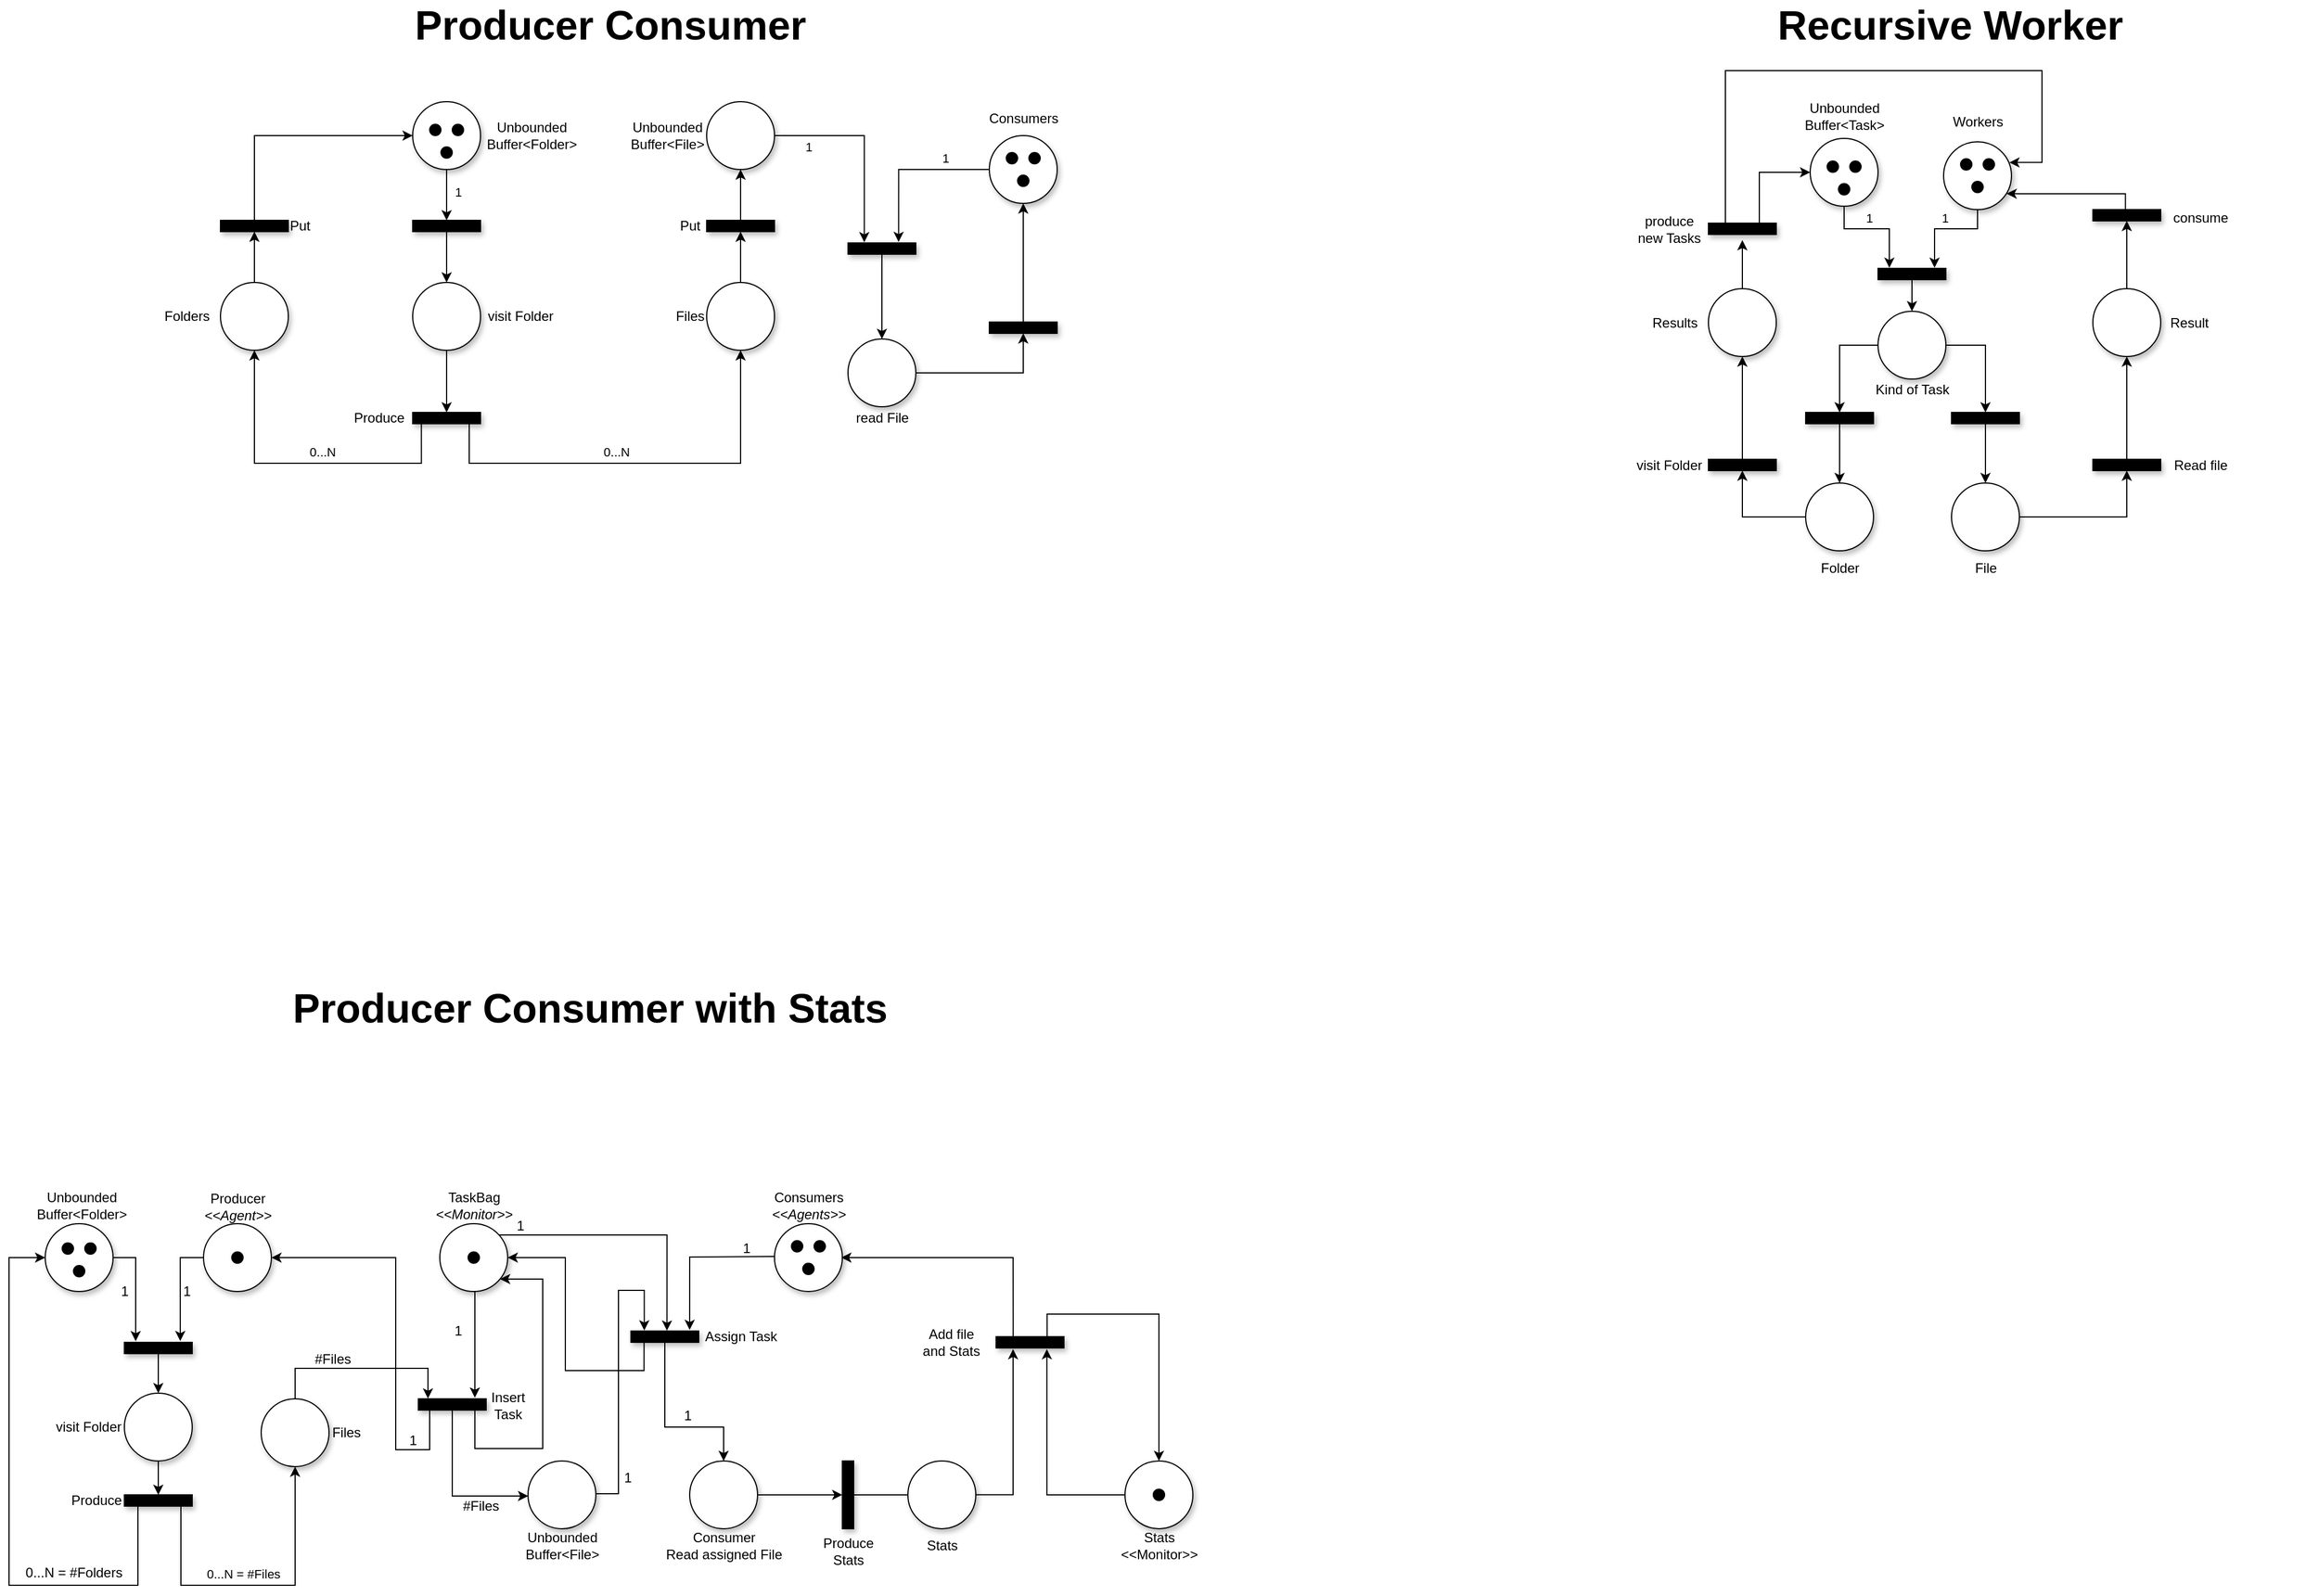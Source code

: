 <mxfile version="21.1.5" type="github" pages="2">
  <diagram id="W0BPK4cTkW4dwpDVpFNX" name="part-01">
    <mxGraphModel dx="2220" dy="1156" grid="1" gridSize="10" guides="1" tooltips="1" connect="1" arrows="1" fold="1" page="1" pageScale="1" pageWidth="1169" pageHeight="827" math="0" shadow="0">
      <root>
        <mxCell id="0" />
        <mxCell id="1" parent="0" />
        <mxCell id="aSolj1gr-32Z-omolXvE-9" style="edgeStyle=orthogonalEdgeStyle;rounded=0;orthogonalLoop=1;jettySize=auto;html=1;exitX=0.987;exitY=0.872;exitDx=0;exitDy=0;exitPerimeter=0;entryX=0.5;entryY=1;entryDx=0;entryDy=0;" parent="1" source="aSolj1gr-32Z-omolXvE-2" target="aSolj1gr-32Z-omolXvE-7" edge="1">
          <mxGeometry relative="1" as="geometry">
            <Array as="points">
              <mxPoint x="418" y="413" />
              <mxPoint x="270" y="413" />
            </Array>
          </mxGeometry>
        </mxCell>
        <mxCell id="aSolj1gr-32Z-omolXvE-34" value="0...N" style="edgeLabel;html=1;align=center;verticalAlign=middle;resizable=0;points=[];" parent="aSolj1gr-32Z-omolXvE-9" vertex="1" connectable="0">
          <mxGeometry x="-0.154" relative="1" as="geometry">
            <mxPoint x="-4" y="-10" as="offset" />
          </mxGeometry>
        </mxCell>
        <mxCell id="aSolj1gr-32Z-omolXvE-28" style="edgeStyle=orthogonalEdgeStyle;rounded=0;orthogonalLoop=1;jettySize=auto;html=1;entryX=0.5;entryY=1;entryDx=0;entryDy=0;" parent="1" source="aSolj1gr-32Z-omolXvE-2" target="aSolj1gr-32Z-omolXvE-27" edge="1">
          <mxGeometry relative="1" as="geometry">
            <Array as="points">
              <mxPoint x="460" y="373" />
              <mxPoint x="460" y="413" />
              <mxPoint x="700" y="413" />
            </Array>
          </mxGeometry>
        </mxCell>
        <mxCell id="aSolj1gr-32Z-omolXvE-35" value="0...N" style="edgeLabel;html=1;align=center;verticalAlign=middle;resizable=0;points=[];" parent="aSolj1gr-32Z-omolXvE-28" vertex="1" connectable="0">
          <mxGeometry x="-0.079" y="1" relative="1" as="geometry">
            <mxPoint y="-9" as="offset" />
          </mxGeometry>
        </mxCell>
        <mxCell id="aSolj1gr-32Z-omolXvE-2" value="" style="html=1;points=[];perimeter=orthogonalPerimeter;fillColor=#000000;rotation=90;shadow=1;" parent="1" vertex="1">
          <mxGeometry x="435" y="343" width="10" height="60" as="geometry" />
        </mxCell>
        <mxCell id="aSolj1gr-32Z-omolXvE-36" value="" style="edgeStyle=orthogonalEdgeStyle;rounded=0;orthogonalLoop=1;jettySize=auto;html=1;" parent="1" source="aSolj1gr-32Z-omolXvE-4" target="aSolj1gr-32Z-omolXvE-2" edge="1">
          <mxGeometry relative="1" as="geometry" />
        </mxCell>
        <mxCell id="aSolj1gr-32Z-omolXvE-4" value="" style="ellipse;whiteSpace=wrap;html=1;aspect=fixed;strokeColor=#000000;fillColor=#FFFFFF;shadow=1;" parent="1" vertex="1">
          <mxGeometry x="410" y="253" width="60" height="60" as="geometry" />
        </mxCell>
        <mxCell id="aSolj1gr-32Z-omolXvE-20" style="edgeStyle=orthogonalEdgeStyle;rounded=0;orthogonalLoop=1;jettySize=auto;html=1;" parent="1" source="aSolj1gr-32Z-omolXvE-7" target="aSolj1gr-32Z-omolXvE-21" edge="1">
          <mxGeometry relative="1" as="geometry">
            <mxPoint x="270" y="193" as="targetPoint" />
          </mxGeometry>
        </mxCell>
        <mxCell id="aSolj1gr-32Z-omolXvE-7" value="" style="ellipse;whiteSpace=wrap;html=1;aspect=fixed;strokeColor=#000000;fillColor=#FFFFFF;shadow=1;" parent="1" vertex="1">
          <mxGeometry x="240" y="253" width="60" height="60" as="geometry" />
        </mxCell>
        <mxCell id="aSolj1gr-32Z-omolXvE-8" value="Produce" style="text;html=1;align=center;verticalAlign=middle;resizable=0;points=[];autosize=1;strokeColor=none;fillColor=none;" parent="1" vertex="1">
          <mxGeometry x="345" y="358" width="70" height="30" as="geometry" />
        </mxCell>
        <mxCell id="aSolj1gr-32Z-omolXvE-12" value="1" style="edgeStyle=orthogonalEdgeStyle;rounded=0;orthogonalLoop=1;jettySize=auto;html=1;" parent="1" source="aSolj1gr-32Z-omolXvE-10" target="aSolj1gr-32Z-omolXvE-11" edge="1">
          <mxGeometry x="-0.111" y="10" relative="1" as="geometry">
            <mxPoint as="offset" />
          </mxGeometry>
        </mxCell>
        <mxCell id="aSolj1gr-32Z-omolXvE-10" value="" style="ellipse;whiteSpace=wrap;html=1;aspect=fixed;strokeColor=#000000;fillColor=#FFFFFF;shadow=1;" parent="1" vertex="1">
          <mxGeometry x="410" y="93" width="60" height="60" as="geometry" />
        </mxCell>
        <mxCell id="aSolj1gr-32Z-omolXvE-13" value="" style="edgeStyle=orthogonalEdgeStyle;rounded=0;orthogonalLoop=1;jettySize=auto;html=1;" parent="1" source="aSolj1gr-32Z-omolXvE-11" target="aSolj1gr-32Z-omolXvE-4" edge="1">
          <mxGeometry relative="1" as="geometry" />
        </mxCell>
        <mxCell id="aSolj1gr-32Z-omolXvE-11" value="" style="html=1;points=[];perimeter=orthogonalPerimeter;fillColor=#000000;rotation=90;shadow=1;" parent="1" vertex="1">
          <mxGeometry x="435" y="173" width="10" height="60" as="geometry" />
        </mxCell>
        <mxCell id="aSolj1gr-32Z-omolXvE-39" style="edgeStyle=orthogonalEdgeStyle;rounded=0;orthogonalLoop=1;jettySize=auto;html=1;entryX=-0.058;entryY=0.76;entryDx=0;entryDy=0;entryPerimeter=0;" parent="1" source="aSolj1gr-32Z-omolXvE-14" target="aSolj1gr-32Z-omolXvE-38" edge="1">
          <mxGeometry relative="1" as="geometry" />
        </mxCell>
        <mxCell id="aSolj1gr-32Z-omolXvE-52" value="1" style="edgeLabel;html=1;align=center;verticalAlign=middle;resizable=0;points=[];" parent="aSolj1gr-32Z-omolXvE-39" vertex="1" connectable="0">
          <mxGeometry x="-0.66" y="-3" relative="1" as="geometry">
            <mxPoint y="7" as="offset" />
          </mxGeometry>
        </mxCell>
        <mxCell id="aSolj1gr-32Z-omolXvE-14" value="" style="ellipse;whiteSpace=wrap;html=1;aspect=fixed;strokeColor=#000000;fillColor=#FFFFFF;shadow=1;" parent="1" vertex="1">
          <mxGeometry x="670" y="93" width="60" height="60" as="geometry" />
        </mxCell>
        <mxCell id="aSolj1gr-32Z-omolXvE-16" value="Unbounded&lt;br&gt;Buffer&amp;lt;File&amp;gt;" style="text;html=1;align=center;verticalAlign=middle;resizable=0;points=[];autosize=1;strokeColor=none;fillColor=none;" parent="1" vertex="1">
          <mxGeometry x="590" y="103" width="90" height="40" as="geometry" />
        </mxCell>
        <mxCell id="aSolj1gr-32Z-omolXvE-17" value="Unbounded&lt;br&gt;Buffer&amp;lt;Folder&amp;gt;" style="text;html=1;align=center;verticalAlign=middle;resizable=0;points=[];autosize=1;strokeColor=none;fillColor=none;" parent="1" vertex="1">
          <mxGeometry x="465" y="103" width="100" height="40" as="geometry" />
        </mxCell>
        <mxCell id="aSolj1gr-32Z-omolXvE-18" value="Files" style="text;html=1;align=center;verticalAlign=middle;resizable=0;points=[];autosize=1;strokeColor=none;fillColor=none;" parent="1" vertex="1">
          <mxGeometry x="630" y="268" width="50" height="30" as="geometry" />
        </mxCell>
        <mxCell id="aSolj1gr-32Z-omolXvE-19" value="Folders" style="text;html=1;align=center;verticalAlign=middle;resizable=0;points=[];autosize=1;strokeColor=none;fillColor=none;" parent="1" vertex="1">
          <mxGeometry x="180" y="268" width="60" height="30" as="geometry" />
        </mxCell>
        <mxCell id="aSolj1gr-32Z-omolXvE-22" style="edgeStyle=orthogonalEdgeStyle;rounded=0;orthogonalLoop=1;jettySize=auto;html=1;entryX=0;entryY=0.5;entryDx=0;entryDy=0;" parent="1" source="aSolj1gr-32Z-omolXvE-21" target="aSolj1gr-32Z-omolXvE-10" edge="1">
          <mxGeometry relative="1" as="geometry">
            <Array as="points">
              <mxPoint x="270" y="123" />
            </Array>
          </mxGeometry>
        </mxCell>
        <mxCell id="aSolj1gr-32Z-omolXvE-21" value="" style="html=1;points=[];perimeter=orthogonalPerimeter;fillColor=#000000;rotation=90;shadow=1;" parent="1" vertex="1">
          <mxGeometry x="265" y="173" width="10" height="60" as="geometry" />
        </mxCell>
        <mxCell id="aSolj1gr-32Z-omolXvE-23" value="Put" style="text;html=1;align=center;verticalAlign=middle;resizable=0;points=[];autosize=1;strokeColor=none;fillColor=none;" parent="1" vertex="1">
          <mxGeometry x="290" y="188" width="40" height="30" as="geometry" />
        </mxCell>
        <mxCell id="aSolj1gr-32Z-omolXvE-24" value="" style="ellipse;whiteSpace=wrap;html=1;aspect=fixed;strokeColor=#000000;fillColor=#000000;" parent="1" vertex="1">
          <mxGeometry x="425" y="113" width="10" height="10" as="geometry" />
        </mxCell>
        <mxCell id="aSolj1gr-32Z-omolXvE-25" value="" style="ellipse;whiteSpace=wrap;html=1;aspect=fixed;strokeColor=#000000;fillColor=#000000;" parent="1" vertex="1">
          <mxGeometry x="445" y="113" width="10" height="10" as="geometry" />
        </mxCell>
        <mxCell id="aSolj1gr-32Z-omolXvE-26" value="" style="ellipse;whiteSpace=wrap;html=1;aspect=fixed;strokeColor=#000000;fillColor=#000000;" parent="1" vertex="1">
          <mxGeometry x="435" y="133" width="10" height="10" as="geometry" />
        </mxCell>
        <mxCell id="aSolj1gr-32Z-omolXvE-31" value="" style="edgeStyle=orthogonalEdgeStyle;rounded=0;orthogonalLoop=1;jettySize=auto;html=1;" parent="1" source="aSolj1gr-32Z-omolXvE-27" target="aSolj1gr-32Z-omolXvE-30" edge="1">
          <mxGeometry relative="1" as="geometry" />
        </mxCell>
        <mxCell id="aSolj1gr-32Z-omolXvE-27" value="" style="ellipse;whiteSpace=wrap;html=1;aspect=fixed;strokeColor=#000000;fillColor=#FFFFFF;shadow=1;" parent="1" vertex="1">
          <mxGeometry x="670" y="253" width="60" height="60" as="geometry" />
        </mxCell>
        <mxCell id="aSolj1gr-32Z-omolXvE-29" value="visit Folder" style="text;html=1;align=center;verticalAlign=middle;resizable=0;points=[];autosize=1;strokeColor=none;fillColor=none;" parent="1" vertex="1">
          <mxGeometry x="465" y="268" width="80" height="30" as="geometry" />
        </mxCell>
        <mxCell id="aSolj1gr-32Z-omolXvE-32" value="" style="edgeStyle=orthogonalEdgeStyle;rounded=0;orthogonalLoop=1;jettySize=auto;html=1;" parent="1" source="aSolj1gr-32Z-omolXvE-30" target="aSolj1gr-32Z-omolXvE-14" edge="1">
          <mxGeometry relative="1" as="geometry" />
        </mxCell>
        <mxCell id="aSolj1gr-32Z-omolXvE-30" value="" style="html=1;points=[];perimeter=orthogonalPerimeter;fillColor=#000000;rotation=90;shadow=1;" parent="1" vertex="1">
          <mxGeometry x="695" y="173" width="10" height="60" as="geometry" />
        </mxCell>
        <mxCell id="aSolj1gr-32Z-omolXvE-33" value="Put" style="text;html=1;align=center;verticalAlign=middle;resizable=0;points=[];autosize=1;strokeColor=none;fillColor=none;" parent="1" vertex="1">
          <mxGeometry x="635" y="188" width="40" height="30" as="geometry" />
        </mxCell>
        <mxCell id="aSolj1gr-32Z-omolXvE-40" style="edgeStyle=orthogonalEdgeStyle;rounded=0;orthogonalLoop=1;jettySize=auto;html=1;entryX=-0.086;entryY=0.254;entryDx=0;entryDy=0;entryPerimeter=0;" parent="1" source="aSolj1gr-32Z-omolXvE-37" target="aSolj1gr-32Z-omolXvE-38" edge="1">
          <mxGeometry relative="1" as="geometry">
            <mxPoint x="840" y="213" as="targetPoint" />
          </mxGeometry>
        </mxCell>
        <mxCell id="aSolj1gr-32Z-omolXvE-51" value="1" style="edgeLabel;html=1;align=center;verticalAlign=middle;resizable=0;points=[];" parent="aSolj1gr-32Z-omolXvE-40" vertex="1" connectable="0">
          <mxGeometry x="-0.578" relative="1" as="geometry">
            <mxPoint x="-9" y="-10" as="offset" />
          </mxGeometry>
        </mxCell>
        <mxCell id="aSolj1gr-32Z-omolXvE-37" value="" style="ellipse;whiteSpace=wrap;html=1;aspect=fixed;strokeColor=#000000;fillColor=#FFFFFF;shadow=1;" parent="1" vertex="1">
          <mxGeometry x="920" y="123" width="60" height="60" as="geometry" />
        </mxCell>
        <mxCell id="aSolj1gr-32Z-omolXvE-45" style="edgeStyle=orthogonalEdgeStyle;rounded=0;orthogonalLoop=1;jettySize=auto;html=1;" parent="1" source="aSolj1gr-32Z-omolXvE-38" edge="1">
          <mxGeometry relative="1" as="geometry">
            <mxPoint x="825" y="303" as="targetPoint" />
          </mxGeometry>
        </mxCell>
        <mxCell id="aSolj1gr-32Z-omolXvE-38" value="" style="html=1;points=[];perimeter=orthogonalPerimeter;fillColor=#000000;rotation=90;shadow=1;" parent="1" vertex="1">
          <mxGeometry x="820" y="193" width="10" height="60" as="geometry" />
        </mxCell>
        <mxCell id="aSolj1gr-32Z-omolXvE-41" value="" style="ellipse;whiteSpace=wrap;html=1;aspect=fixed;strokeColor=#000000;fillColor=#000000;" parent="1" vertex="1">
          <mxGeometry x="935" y="138" width="10" height="10" as="geometry" />
        </mxCell>
        <mxCell id="aSolj1gr-32Z-omolXvE-42" value="" style="ellipse;whiteSpace=wrap;html=1;aspect=fixed;strokeColor=#000000;fillColor=#000000;" parent="1" vertex="1">
          <mxGeometry x="955" y="138" width="10" height="10" as="geometry" />
        </mxCell>
        <mxCell id="aSolj1gr-32Z-omolXvE-43" value="" style="ellipse;whiteSpace=wrap;html=1;aspect=fixed;strokeColor=#000000;fillColor=#000000;" parent="1" vertex="1">
          <mxGeometry x="945" y="158" width="10" height="10" as="geometry" />
        </mxCell>
        <mxCell id="aSolj1gr-32Z-omolXvE-44" value="Consumers&lt;br&gt;" style="text;html=1;align=center;verticalAlign=middle;resizable=0;points=[];autosize=1;strokeColor=none;fillColor=none;" parent="1" vertex="1">
          <mxGeometry x="910" y="93" width="80" height="30" as="geometry" />
        </mxCell>
        <mxCell id="aSolj1gr-32Z-omolXvE-47" style="edgeStyle=orthogonalEdgeStyle;rounded=0;orthogonalLoop=1;jettySize=auto;html=1;" parent="1" source="aSolj1gr-32Z-omolXvE-46" target="aSolj1gr-32Z-omolXvE-48" edge="1">
          <mxGeometry relative="1" as="geometry">
            <mxPoint x="950" y="333" as="targetPoint" />
          </mxGeometry>
        </mxCell>
        <mxCell id="aSolj1gr-32Z-omolXvE-46" value="" style="ellipse;whiteSpace=wrap;html=1;aspect=fixed;strokeColor=#000000;fillColor=#FFFFFF;shadow=1;" parent="1" vertex="1">
          <mxGeometry x="795" y="303" width="60" height="60" as="geometry" />
        </mxCell>
        <mxCell id="aSolj1gr-32Z-omolXvE-49" style="edgeStyle=orthogonalEdgeStyle;rounded=0;orthogonalLoop=1;jettySize=auto;html=1;entryX=0.5;entryY=1;entryDx=0;entryDy=0;" parent="1" source="aSolj1gr-32Z-omolXvE-48" target="aSolj1gr-32Z-omolXvE-37" edge="1">
          <mxGeometry relative="1" as="geometry" />
        </mxCell>
        <mxCell id="aSolj1gr-32Z-omolXvE-48" value="" style="html=1;points=[];perimeter=orthogonalPerimeter;fillColor=#000000;rotation=90;shadow=1;" parent="1" vertex="1">
          <mxGeometry x="945" y="263" width="10" height="60" as="geometry" />
        </mxCell>
        <mxCell id="aSolj1gr-32Z-omolXvE-50" value="read File" style="text;html=1;align=center;verticalAlign=middle;resizable=0;points=[];autosize=1;strokeColor=none;fillColor=none;" parent="1" vertex="1">
          <mxGeometry x="790" y="358" width="70" height="30" as="geometry" />
        </mxCell>
        <mxCell id="aSolj1gr-32Z-omolXvE-53" value="&lt;font style=&quot;font-size: 36px;&quot;&gt;&lt;b&gt;Producer Consumer&lt;br&gt;&lt;/b&gt;&lt;/font&gt;" style="text;html=1;strokeColor=none;fillColor=none;align=center;verticalAlign=middle;whiteSpace=wrap;rounded=0;" parent="1" vertex="1">
          <mxGeometry x="260" y="10" width="650" height="30" as="geometry" />
        </mxCell>
        <mxCell id="aSolj1gr-32Z-omolXvE-64" value="1" style="edgeStyle=orthogonalEdgeStyle;rounded=0;orthogonalLoop=1;jettySize=auto;html=1;entryX=-0.046;entryY=0.833;entryDx=0;entryDy=0;entryPerimeter=0;" parent="1" source="aSolj1gr-32Z-omolXvE-65" target="aSolj1gr-32Z-omolXvE-67" edge="1">
          <mxGeometry x="-0.111" y="10" relative="1" as="geometry">
            <mxPoint as="offset" />
            <mxPoint x="1716" y="235.5" as="targetPoint" />
            <Array as="points">
              <mxPoint x="1676" y="205.5" />
              <mxPoint x="1716" y="205.5" />
            </Array>
          </mxGeometry>
        </mxCell>
        <mxCell id="aSolj1gr-32Z-omolXvE-65" value="" style="ellipse;whiteSpace=wrap;html=1;aspect=fixed;strokeColor=#000000;fillColor=#FFFFFF;shadow=1;" parent="1" vertex="1">
          <mxGeometry x="1646" y="125.5" width="60" height="60" as="geometry" />
        </mxCell>
        <mxCell id="aSolj1gr-32Z-omolXvE-115" style="edgeStyle=orthogonalEdgeStyle;rounded=0;orthogonalLoop=1;jettySize=auto;html=1;fontSize=11;" parent="1" source="aSolj1gr-32Z-omolXvE-67" target="aSolj1gr-32Z-omolXvE-116" edge="1">
          <mxGeometry relative="1" as="geometry">
            <mxPoint x="1736" y="325.5" as="targetPoint" />
          </mxGeometry>
        </mxCell>
        <mxCell id="aSolj1gr-32Z-omolXvE-67" value="" style="html=1;points=[];perimeter=orthogonalPerimeter;fillColor=#000000;rotation=90;shadow=1;" parent="1" vertex="1">
          <mxGeometry x="1731" y="215.5" width="10" height="60" as="geometry" />
        </mxCell>
        <mxCell id="aSolj1gr-32Z-omolXvE-72" value="Unbounded&lt;br&gt;Buffer&amp;lt;Task&amp;gt;" style="text;html=1;align=center;verticalAlign=middle;resizable=0;points=[];autosize=1;strokeColor=none;fillColor=none;" parent="1" vertex="1">
          <mxGeometry x="1631" y="85.5" width="90" height="40" as="geometry" />
        </mxCell>
        <mxCell id="aSolj1gr-32Z-omolXvE-78" value="" style="ellipse;whiteSpace=wrap;html=1;aspect=fixed;strokeColor=#000000;fillColor=#000000;" parent="1" vertex="1">
          <mxGeometry x="1661" y="145.5" width="10" height="10" as="geometry" />
        </mxCell>
        <mxCell id="aSolj1gr-32Z-omolXvE-79" value="" style="ellipse;whiteSpace=wrap;html=1;aspect=fixed;strokeColor=#000000;fillColor=#000000;" parent="1" vertex="1">
          <mxGeometry x="1681" y="145.5" width="10" height="10" as="geometry" />
        </mxCell>
        <mxCell id="aSolj1gr-32Z-omolXvE-80" value="" style="ellipse;whiteSpace=wrap;html=1;aspect=fixed;strokeColor=#000000;fillColor=#000000;" parent="1" vertex="1">
          <mxGeometry x="1671" y="165.5" width="10" height="10" as="geometry" />
        </mxCell>
        <mxCell id="aSolj1gr-32Z-omolXvE-108" style="edgeStyle=orthogonalEdgeStyle;rounded=0;orthogonalLoop=1;jettySize=auto;html=1;entryX=-0.046;entryY=0.167;entryDx=0;entryDy=0;entryPerimeter=0;fontSize=36;exitX=0.5;exitY=1;exitDx=0;exitDy=0;" parent="1" source="aSolj1gr-32Z-omolXvE-102" target="aSolj1gr-32Z-omolXvE-67" edge="1">
          <mxGeometry relative="1" as="geometry">
            <Array as="points">
              <mxPoint x="1794" y="205.5" />
              <mxPoint x="1756" y="205.5" />
            </Array>
          </mxGeometry>
        </mxCell>
        <mxCell id="aSolj1gr-32Z-omolXvE-113" value="1" style="edgeLabel;html=1;align=center;verticalAlign=middle;resizable=0;points=[];fontSize=11;" parent="aSolj1gr-32Z-omolXvE-108" vertex="1" connectable="0">
          <mxGeometry x="-0.087" y="-1" relative="1" as="geometry">
            <mxPoint x="-5" y="-9" as="offset" />
          </mxGeometry>
        </mxCell>
        <mxCell id="aSolj1gr-32Z-omolXvE-102" value="" style="ellipse;whiteSpace=wrap;html=1;aspect=fixed;strokeColor=#000000;fillColor=#FFFFFF;shadow=1;" parent="1" vertex="1">
          <mxGeometry x="1764" y="128.5" width="60" height="60" as="geometry" />
        </mxCell>
        <mxCell id="aSolj1gr-32Z-omolXvE-103" value="" style="ellipse;whiteSpace=wrap;html=1;aspect=fixed;strokeColor=#000000;fillColor=#000000;" parent="1" vertex="1">
          <mxGeometry x="1779" y="143.5" width="10" height="10" as="geometry" />
        </mxCell>
        <mxCell id="aSolj1gr-32Z-omolXvE-104" value="" style="ellipse;whiteSpace=wrap;html=1;aspect=fixed;strokeColor=#000000;fillColor=#000000;" parent="1" vertex="1">
          <mxGeometry x="1799" y="143.5" width="10" height="10" as="geometry" />
        </mxCell>
        <mxCell id="aSolj1gr-32Z-omolXvE-105" value="" style="ellipse;whiteSpace=wrap;html=1;aspect=fixed;strokeColor=#000000;fillColor=#000000;" parent="1" vertex="1">
          <mxGeometry x="1789" y="163.5" width="10" height="10" as="geometry" />
        </mxCell>
        <mxCell id="q2Po0JFlGNfNbNN5yqVp-120" style="edgeStyle=orthogonalEdgeStyle;rounded=0;orthogonalLoop=1;jettySize=auto;html=1;" parent="1" source="aSolj1gr-32Z-omolXvE-116" target="aSolj1gr-32Z-omolXvE-120" edge="1">
          <mxGeometry relative="1" as="geometry" />
        </mxCell>
        <mxCell id="q2Po0JFlGNfNbNN5yqVp-122" style="edgeStyle=orthogonalEdgeStyle;rounded=0;orthogonalLoop=1;jettySize=auto;html=1;" parent="1" source="aSolj1gr-32Z-omolXvE-116" target="q2Po0JFlGNfNbNN5yqVp-121" edge="1">
          <mxGeometry relative="1" as="geometry" />
        </mxCell>
        <mxCell id="aSolj1gr-32Z-omolXvE-116" value="" style="ellipse;whiteSpace=wrap;html=1;aspect=fixed;strokeColor=#000000;fillColor=#FFFFFF;shadow=1;" parent="1" vertex="1">
          <mxGeometry x="1706" y="278.5" width="60" height="60" as="geometry" />
        </mxCell>
        <mxCell id="aSolj1gr-32Z-omolXvE-117" value="Workers" style="text;html=1;align=center;verticalAlign=middle;resizable=0;points=[];autosize=1;strokeColor=none;fillColor=none;" parent="1" vertex="1">
          <mxGeometry x="1759" y="95.5" width="70" height="30" as="geometry" />
        </mxCell>
        <mxCell id="aSolj1gr-32Z-omolXvE-119" value="Kind of Task" style="text;html=1;align=center;verticalAlign=middle;resizable=0;points=[];autosize=1;strokeColor=none;fillColor=none;" parent="1" vertex="1">
          <mxGeometry x="1691" y="333" width="90" height="30" as="geometry" />
        </mxCell>
        <mxCell id="q2Po0JFlGNfNbNN5yqVp-118" style="edgeStyle=orthogonalEdgeStyle;rounded=0;orthogonalLoop=1;jettySize=auto;html=1;" parent="1" source="aSolj1gr-32Z-omolXvE-120" target="aSolj1gr-32Z-omolXvE-122" edge="1">
          <mxGeometry relative="1" as="geometry" />
        </mxCell>
        <mxCell id="aSolj1gr-32Z-omolXvE-120" value="" style="html=1;points=[];perimeter=orthogonalPerimeter;fillColor=#000000;rotation=90;shadow=1;" parent="1" vertex="1">
          <mxGeometry x="1667" y="343" width="10" height="60" as="geometry" />
        </mxCell>
        <mxCell id="aSolj1gr-32Z-omolXvE-146" style="edgeStyle=orthogonalEdgeStyle;rounded=0;orthogonalLoop=1;jettySize=auto;html=1;fontSize=11;" parent="1" source="aSolj1gr-32Z-omolXvE-122" target="aSolj1gr-32Z-omolXvE-145" edge="1">
          <mxGeometry relative="1" as="geometry" />
        </mxCell>
        <mxCell id="aSolj1gr-32Z-omolXvE-122" value="" style="ellipse;whiteSpace=wrap;html=1;aspect=fixed;strokeColor=#000000;fillColor=#FFFFFF;shadow=1;" parent="1" vertex="1">
          <mxGeometry x="1642" y="430.5" width="60" height="60" as="geometry" />
        </mxCell>
        <mxCell id="aSolj1gr-32Z-omolXvE-132" style="edgeStyle=orthogonalEdgeStyle;rounded=0;orthogonalLoop=1;jettySize=auto;html=1;fontSize=11;" parent="1" source="aSolj1gr-32Z-omolXvE-123" target="aSolj1gr-32Z-omolXvE-133" edge="1">
          <mxGeometry relative="1" as="geometry">
            <mxPoint x="1931" y="460.5" as="targetPoint" />
          </mxGeometry>
        </mxCell>
        <mxCell id="aSolj1gr-32Z-omolXvE-123" value="" style="ellipse;whiteSpace=wrap;html=1;aspect=fixed;strokeColor=#000000;fillColor=#FFFFFF;direction=south;shadow=1;" parent="1" vertex="1">
          <mxGeometry x="1771" y="430.5" width="60" height="60" as="geometry" />
        </mxCell>
        <mxCell id="aSolj1gr-32Z-omolXvE-130" value="File" style="text;html=1;align=center;verticalAlign=middle;resizable=0;points=[];autosize=1;strokeColor=none;fillColor=none;" parent="1" vertex="1">
          <mxGeometry x="1781" y="490.5" width="40" height="30" as="geometry" />
        </mxCell>
        <mxCell id="aSolj1gr-32Z-omolXvE-131" value="Folder" style="text;html=1;align=center;verticalAlign=middle;resizable=0;points=[];autosize=1;strokeColor=none;fillColor=none;" parent="1" vertex="1">
          <mxGeometry x="1642" y="490.5" width="60" height="30" as="geometry" />
        </mxCell>
        <mxCell id="aSolj1gr-32Z-omolXvE-134" style="edgeStyle=orthogonalEdgeStyle;rounded=0;orthogonalLoop=1;jettySize=auto;html=1;fontSize=11;" parent="1" source="aSolj1gr-32Z-omolXvE-133" target="aSolj1gr-32Z-omolXvE-135" edge="1">
          <mxGeometry relative="1" as="geometry">
            <mxPoint x="1926" y="325.5" as="targetPoint" />
          </mxGeometry>
        </mxCell>
        <mxCell id="aSolj1gr-32Z-omolXvE-133" value="" style="html=1;points=[];perimeter=orthogonalPerimeter;fillColor=#000000;rotation=90;shadow=1;" parent="1" vertex="1">
          <mxGeometry x="1921" y="384.5" width="10" height="60" as="geometry" />
        </mxCell>
        <mxCell id="aSolj1gr-32Z-omolXvE-138" style="edgeStyle=orthogonalEdgeStyle;rounded=0;orthogonalLoop=1;jettySize=auto;html=1;fontSize=11;" parent="1" source="aSolj1gr-32Z-omolXvE-135" target="aSolj1gr-32Z-omolXvE-139" edge="1">
          <mxGeometry relative="1" as="geometry">
            <mxPoint x="1926" y="195.5" as="targetPoint" />
          </mxGeometry>
        </mxCell>
        <mxCell id="aSolj1gr-32Z-omolXvE-135" value="" style="ellipse;whiteSpace=wrap;html=1;aspect=fixed;strokeColor=#000000;fillColor=#FFFFFF;shadow=1;" parent="1" vertex="1">
          <mxGeometry x="1896" y="258.5" width="60" height="60" as="geometry" />
        </mxCell>
        <mxCell id="aSolj1gr-32Z-omolXvE-136" value="Read file" style="text;html=1;align=center;verticalAlign=middle;resizable=0;points=[];autosize=1;strokeColor=none;fillColor=none;" parent="1" vertex="1">
          <mxGeometry x="1956" y="399.5" width="70" height="30" as="geometry" />
        </mxCell>
        <mxCell id="aSolj1gr-32Z-omolXvE-137" value="Result" style="text;html=1;align=center;verticalAlign=middle;resizable=0;points=[];autosize=1;strokeColor=none;fillColor=none;" parent="1" vertex="1">
          <mxGeometry x="1951" y="273.5" width="60" height="30" as="geometry" />
        </mxCell>
        <mxCell id="aSolj1gr-32Z-omolXvE-157" style="edgeStyle=orthogonalEdgeStyle;rounded=0;orthogonalLoop=1;jettySize=auto;html=1;entryX=0.928;entryY=0.764;entryDx=0;entryDy=0;entryPerimeter=0;fontSize=11;exitX=-0.04;exitY=0.52;exitDx=0;exitDy=0;exitPerimeter=0;" parent="1" source="aSolj1gr-32Z-omolXvE-139" target="aSolj1gr-32Z-omolXvE-102" edge="1">
          <mxGeometry relative="1" as="geometry">
            <Array as="points">
              <mxPoint x="1925" y="174.5" />
              <mxPoint x="1831" y="174.5" />
            </Array>
          </mxGeometry>
        </mxCell>
        <mxCell id="aSolj1gr-32Z-omolXvE-139" value="" style="html=1;points=[];perimeter=orthogonalPerimeter;fillColor=#000000;rotation=90;shadow=1;" parent="1" vertex="1">
          <mxGeometry x="1921" y="163.5" width="10" height="60" as="geometry" />
        </mxCell>
        <mxCell id="aSolj1gr-32Z-omolXvE-142" value="consume" style="text;html=1;align=center;verticalAlign=middle;resizable=0;points=[];autosize=1;strokeColor=none;fillColor=none;" parent="1" vertex="1">
          <mxGeometry x="1956" y="180.5" width="70" height="30" as="geometry" />
        </mxCell>
        <mxCell id="aSolj1gr-32Z-omolXvE-150" style="edgeStyle=orthogonalEdgeStyle;rounded=0;orthogonalLoop=1;jettySize=auto;html=1;fontSize=11;" parent="1" source="aSolj1gr-32Z-omolXvE-145" target="aSolj1gr-32Z-omolXvE-149" edge="1">
          <mxGeometry relative="1" as="geometry" />
        </mxCell>
        <mxCell id="aSolj1gr-32Z-omolXvE-145" value="" style="html=1;points=[];perimeter=orthogonalPerimeter;fillColor=#000000;rotation=90;shadow=1;" parent="1" vertex="1">
          <mxGeometry x="1581" y="384.5" width="10" height="60" as="geometry" />
        </mxCell>
        <mxCell id="aSolj1gr-32Z-omolXvE-147" value="visit Folder" style="text;html=1;align=center;verticalAlign=middle;resizable=0;points=[];autosize=1;strokeColor=none;fillColor=none;" parent="1" vertex="1">
          <mxGeometry x="1481" y="399.5" width="80" height="30" as="geometry" />
        </mxCell>
        <mxCell id="aSolj1gr-32Z-omolXvE-152" style="edgeStyle=orthogonalEdgeStyle;rounded=0;orthogonalLoop=1;jettySize=auto;html=1;fontSize=11;" parent="1" source="aSolj1gr-32Z-omolXvE-149" edge="1">
          <mxGeometry relative="1" as="geometry">
            <mxPoint x="1586" y="215.5" as="targetPoint" />
          </mxGeometry>
        </mxCell>
        <mxCell id="aSolj1gr-32Z-omolXvE-149" value="" style="ellipse;whiteSpace=wrap;html=1;aspect=fixed;strokeColor=#000000;fillColor=#FFFFFF;shadow=1;" parent="1" vertex="1">
          <mxGeometry x="1556" y="258.5" width="60" height="60" as="geometry" />
        </mxCell>
        <mxCell id="aSolj1gr-32Z-omolXvE-151" value="Results" style="text;html=1;align=center;verticalAlign=middle;resizable=0;points=[];autosize=1;strokeColor=none;fillColor=none;" parent="1" vertex="1">
          <mxGeometry x="1496" y="273.5" width="60" height="30" as="geometry" />
        </mxCell>
        <mxCell id="aSolj1gr-32Z-omolXvE-154" style="edgeStyle=orthogonalEdgeStyle;rounded=0;orthogonalLoop=1;jettySize=auto;html=1;entryX=0;entryY=0.5;entryDx=0;entryDy=0;fontSize=11;" parent="1" source="aSolj1gr-32Z-omolXvE-153" target="aSolj1gr-32Z-omolXvE-65" edge="1">
          <mxGeometry relative="1" as="geometry">
            <Array as="points">
              <mxPoint x="1601" y="155.5" />
            </Array>
          </mxGeometry>
        </mxCell>
        <mxCell id="aSolj1gr-32Z-omolXvE-156" style="edgeStyle=orthogonalEdgeStyle;rounded=0;orthogonalLoop=1;jettySize=auto;html=1;entryX=0.969;entryY=0.305;entryDx=0;entryDy=0;fontSize=11;entryPerimeter=0;" parent="1" source="aSolj1gr-32Z-omolXvE-153" target="aSolj1gr-32Z-omolXvE-102" edge="1">
          <mxGeometry relative="1" as="geometry">
            <Array as="points">
              <mxPoint x="1571" y="205.5" />
              <mxPoint x="1571" y="65.5" />
              <mxPoint x="1851" y="65.5" />
              <mxPoint x="1851" y="146.5" />
            </Array>
          </mxGeometry>
        </mxCell>
        <mxCell id="aSolj1gr-32Z-omolXvE-153" value="" style="html=1;points=[];perimeter=orthogonalPerimeter;fillColor=#000000;rotation=90;shadow=1;" parent="1" vertex="1">
          <mxGeometry x="1581" y="175.5" width="10" height="60" as="geometry" />
        </mxCell>
        <mxCell id="aSolj1gr-32Z-omolXvE-155" value="produce&lt;br&gt;new Tasks" style="text;html=1;align=center;verticalAlign=middle;resizable=0;points=[];autosize=1;strokeColor=none;fillColor=none;" parent="1" vertex="1">
          <mxGeometry x="1481" y="185.5" width="80" height="40" as="geometry" />
        </mxCell>
        <mxCell id="aSolj1gr-32Z-omolXvE-158" value="&lt;font style=&quot;font-size: 36px;&quot;&gt;&lt;b&gt;Recursive Worker&lt;br&gt;&lt;/b&gt;&lt;/font&gt;" style="text;html=1;strokeColor=none;fillColor=none;align=center;verticalAlign=middle;whiteSpace=wrap;rounded=0;" parent="1" vertex="1">
          <mxGeometry x="1445" y="10" width="650" height="30" as="geometry" />
        </mxCell>
        <mxCell id="q2Po0JFlGNfNbNN5yqVp-1" style="edgeStyle=orthogonalEdgeStyle;rounded=0;orthogonalLoop=1;jettySize=auto;html=1;exitX=0.904;exitY=0.813;exitDx=0;exitDy=0;exitPerimeter=0;entryX=0;entryY=0.5;entryDx=0;entryDy=0;" parent="1" target="q2Po0JFlGNfNbNN5yqVp-12" edge="1">
          <mxGeometry relative="1" as="geometry">
            <Array as="points">
              <mxPoint x="167" y="1335" />
              <mxPoint x="167" y="1406" />
              <mxPoint x="53" y="1406" />
              <mxPoint x="53" y="1116" />
            </Array>
            <mxPoint x="168.22" y="1335.01" as="sourcePoint" />
            <mxPoint x="27" y="1295.97" as="targetPoint" />
          </mxGeometry>
        </mxCell>
        <mxCell id="q2Po0JFlGNfNbNN5yqVp-2" value="&lt;font style=&quot;font-size: 12px;&quot;&gt;0...N = #Folders&lt;/font&gt;" style="edgeLabel;html=1;align=center;verticalAlign=middle;resizable=0;points=[];" parent="q2Po0JFlGNfNbNN5yqVp-1" vertex="1" connectable="0">
          <mxGeometry x="-0.154" relative="1" as="geometry">
            <mxPoint x="57" y="18" as="offset" />
          </mxGeometry>
        </mxCell>
        <mxCell id="q2Po0JFlGNfNbNN5yqVp-81" style="edgeStyle=orthogonalEdgeStyle;rounded=0;orthogonalLoop=1;jettySize=auto;html=1;entryX=0.5;entryY=1;entryDx=0;entryDy=0;" parent="1" target="q2Po0JFlGNfNbNN5yqVp-29" edge="1">
          <mxGeometry relative="1" as="geometry">
            <mxPoint x="186" y="1331.0" as="sourcePoint" />
            <Array as="points">
              <mxPoint x="205" y="1331" />
              <mxPoint x="205" y="1406" />
              <mxPoint x="306" y="1406" />
            </Array>
          </mxGeometry>
        </mxCell>
        <mxCell id="q2Po0JFlGNfNbNN5yqVp-5" value="" style="html=1;points=[];perimeter=orthogonalPerimeter;fillColor=#000000;rotation=90;shadow=1;" parent="1" vertex="1">
          <mxGeometry x="180" y="1300.97" width="10" height="60" as="geometry" />
        </mxCell>
        <mxCell id="q2Po0JFlGNfNbNN5yqVp-6" value="" style="edgeStyle=orthogonalEdgeStyle;rounded=0;orthogonalLoop=1;jettySize=auto;html=1;" parent="1" source="q2Po0JFlGNfNbNN5yqVp-7" target="q2Po0JFlGNfNbNN5yqVp-5" edge="1">
          <mxGeometry relative="1" as="geometry" />
        </mxCell>
        <mxCell id="q2Po0JFlGNfNbNN5yqVp-7" value="" style="ellipse;whiteSpace=wrap;html=1;aspect=fixed;strokeColor=#000000;fillColor=#FFFFFF;shadow=1;" parent="1" vertex="1">
          <mxGeometry x="155" y="1235.97" width="60" height="60" as="geometry" />
        </mxCell>
        <mxCell id="q2Po0JFlGNfNbNN5yqVp-10" value="Produce" style="text;html=1;align=center;verticalAlign=middle;resizable=0;points=[];autosize=1;strokeColor=none;fillColor=none;" parent="1" vertex="1">
          <mxGeometry x="95" y="1315.97" width="70" height="30" as="geometry" />
        </mxCell>
        <mxCell id="q2Po0JFlGNfNbNN5yqVp-11" value="&lt;font style=&quot;font-size: 12px;&quot;&gt;1&lt;/font&gt;" style="edgeStyle=orthogonalEdgeStyle;rounded=0;orthogonalLoop=1;jettySize=auto;html=1;exitX=1;exitY=0.5;exitDx=0;exitDy=0;" parent="1" source="q2Po0JFlGNfNbNN5yqVp-12" edge="1">
          <mxGeometry x="0.064" y="-10" relative="1" as="geometry">
            <mxPoint as="offset" />
            <mxPoint x="145.0" y="1120.008" as="sourcePoint" />
            <mxPoint x="165" y="1190" as="targetPoint" />
            <Array as="points">
              <mxPoint x="165" y="1116" />
            </Array>
          </mxGeometry>
        </mxCell>
        <mxCell id="q2Po0JFlGNfNbNN5yqVp-12" value="" style="ellipse;whiteSpace=wrap;html=1;aspect=fixed;strokeColor=#000000;fillColor=#FFFFFF;shadow=1;" parent="1" vertex="1">
          <mxGeometry x="85" y="1086" width="60" height="60" as="geometry" />
        </mxCell>
        <mxCell id="q2Po0JFlGNfNbNN5yqVp-13" value="" style="edgeStyle=orthogonalEdgeStyle;rounded=0;orthogonalLoop=1;jettySize=auto;html=1;" parent="1" source="q2Po0JFlGNfNbNN5yqVp-14" target="q2Po0JFlGNfNbNN5yqVp-7" edge="1">
          <mxGeometry relative="1" as="geometry">
            <Array as="points">
              <mxPoint x="185" y="1276" />
            </Array>
          </mxGeometry>
        </mxCell>
        <mxCell id="q2Po0JFlGNfNbNN5yqVp-14" value="" style="html=1;points=[];perimeter=orthogonalPerimeter;fillColor=#000000;rotation=90;shadow=1;" parent="1" vertex="1">
          <mxGeometry x="180" y="1166" width="10" height="60" as="geometry" />
        </mxCell>
        <mxCell id="q2Po0JFlGNfNbNN5yqVp-18" value="Unbounded&lt;br&gt;Buffer&amp;lt;File&amp;gt;" style="text;html=1;align=center;verticalAlign=middle;resizable=0;points=[];autosize=1;strokeColor=none;fillColor=none;" parent="1" vertex="1">
          <mxGeometry x="497" y="1350.94" width="90" height="40" as="geometry" />
        </mxCell>
        <mxCell id="q2Po0JFlGNfNbNN5yqVp-19" value="Unbounded&lt;br&gt;Buffer&amp;lt;Folder&amp;gt;" style="text;html=1;align=center;verticalAlign=middle;resizable=0;points=[];autosize=1;strokeColor=none;fillColor=none;" parent="1" vertex="1">
          <mxGeometry x="67" y="1050" width="100" height="40" as="geometry" />
        </mxCell>
        <mxCell id="q2Po0JFlGNfNbNN5yqVp-20" value="Files" style="text;html=1;align=center;verticalAlign=middle;resizable=0;points=[];autosize=1;strokeColor=none;fillColor=none;" parent="1" vertex="1">
          <mxGeometry x="326" y="1255.97" width="50" height="30" as="geometry" />
        </mxCell>
        <mxCell id="q2Po0JFlGNfNbNN5yqVp-25" value="" style="ellipse;whiteSpace=wrap;html=1;aspect=fixed;strokeColor=#000000;fillColor=#000000;" parent="1" vertex="1">
          <mxGeometry x="100" y="1103" width="10" height="10" as="geometry" />
        </mxCell>
        <mxCell id="q2Po0JFlGNfNbNN5yqVp-26" value="" style="ellipse;whiteSpace=wrap;html=1;aspect=fixed;strokeColor=#000000;fillColor=#000000;" parent="1" vertex="1">
          <mxGeometry x="120" y="1103" width="10" height="10" as="geometry" />
        </mxCell>
        <mxCell id="q2Po0JFlGNfNbNN5yqVp-27" value="" style="ellipse;whiteSpace=wrap;html=1;aspect=fixed;strokeColor=#000000;fillColor=#000000;" parent="1" vertex="1">
          <mxGeometry x="110" y="1123" width="10" height="10" as="geometry" />
        </mxCell>
        <mxCell id="q2Po0JFlGNfNbNN5yqVp-82" style="edgeStyle=orthogonalEdgeStyle;rounded=0;orthogonalLoop=1;jettySize=auto;html=1;entryX=-0.019;entryY=0.858;entryDx=0;entryDy=0;entryPerimeter=0;exitX=0.5;exitY=0;exitDx=0;exitDy=0;" parent="1" source="q2Po0JFlGNfNbNN5yqVp-29" target="q2Po0JFlGNfNbNN5yqVp-52" edge="1">
          <mxGeometry relative="1" as="geometry">
            <mxPoint x="359" y="1238.97" as="sourcePoint" />
            <mxPoint x="474.1" y="1239.33" as="targetPoint" />
            <Array as="points">
              <mxPoint x="335" y="1214" />
              <mxPoint x="424" y="1214" />
              <mxPoint x="424" y="1241" />
            </Array>
          </mxGeometry>
        </mxCell>
        <mxCell id="q2Po0JFlGNfNbNN5yqVp-29" value="" style="ellipse;whiteSpace=wrap;html=1;aspect=fixed;strokeColor=#000000;fillColor=#FFFFFF;shadow=1;" parent="1" vertex="1">
          <mxGeometry x="276" y="1240.97" width="60" height="60" as="geometry" />
        </mxCell>
        <mxCell id="q2Po0JFlGNfNbNN5yqVp-30" value="visit Folder" style="text;html=1;align=center;verticalAlign=middle;resizable=0;points=[];autosize=1;strokeColor=none;fillColor=none;" parent="1" vertex="1">
          <mxGeometry x="83" y="1250.97" width="80" height="30" as="geometry" />
        </mxCell>
        <mxCell id="q2Po0JFlGNfNbNN5yqVp-92" style="edgeStyle=orthogonalEdgeStyle;rounded=0;orthogonalLoop=1;jettySize=auto;html=1;entryX=-0.096;entryY=0.134;entryDx=0;entryDy=0;entryPerimeter=0;" parent="1" target="q2Po0JFlGNfNbNN5yqVp-66" edge="1">
          <mxGeometry relative="1" as="geometry">
            <mxPoint x="730.0" y="1115" as="sourcePoint" />
            <mxPoint x="654.54" y="1180.16" as="targetPoint" />
          </mxGeometry>
        </mxCell>
        <mxCell id="q2Po0JFlGNfNbNN5yqVp-36" value="" style="ellipse;whiteSpace=wrap;html=1;aspect=fixed;strokeColor=#000000;fillColor=#FFFFFF;shadow=1;" parent="1" vertex="1">
          <mxGeometry x="730" y="1085.97" width="60" height="60" as="geometry" />
        </mxCell>
        <mxCell id="q2Po0JFlGNfNbNN5yqVp-39" value="" style="ellipse;whiteSpace=wrap;html=1;aspect=fixed;strokeColor=#000000;fillColor=#000000;" parent="1" vertex="1">
          <mxGeometry x="745" y="1100.97" width="10" height="10" as="geometry" />
        </mxCell>
        <mxCell id="q2Po0JFlGNfNbNN5yqVp-40" value="" style="ellipse;whiteSpace=wrap;html=1;aspect=fixed;strokeColor=#000000;fillColor=#000000;" parent="1" vertex="1">
          <mxGeometry x="765" y="1100.97" width="10" height="10" as="geometry" />
        </mxCell>
        <mxCell id="q2Po0JFlGNfNbNN5yqVp-41" value="" style="ellipse;whiteSpace=wrap;html=1;aspect=fixed;strokeColor=#000000;fillColor=#000000;" parent="1" vertex="1">
          <mxGeometry x="755" y="1120.97" width="10" height="10" as="geometry" />
        </mxCell>
        <mxCell id="q2Po0JFlGNfNbNN5yqVp-42" value="Consumers&lt;br&gt;&lt;i&gt;&amp;lt;&amp;lt;Agents&amp;gt;&amp;gt;&lt;/i&gt;" style="text;html=1;align=center;verticalAlign=middle;resizable=0;points=[];autosize=1;strokeColor=none;fillColor=none;" parent="1" vertex="1">
          <mxGeometry x="715" y="1050" width="90" height="40" as="geometry" />
        </mxCell>
        <mxCell id="q2Po0JFlGNfNbNN5yqVp-103" style="edgeStyle=orthogonalEdgeStyle;rounded=0;orthogonalLoop=1;jettySize=auto;html=1;" parent="1" source="q2Po0JFlGNfNbNN5yqVp-44" target="q2Po0JFlGNfNbNN5yqVp-102" edge="1">
          <mxGeometry relative="1" as="geometry" />
        </mxCell>
        <mxCell id="q2Po0JFlGNfNbNN5yqVp-44" value="" style="ellipse;whiteSpace=wrap;html=1;aspect=fixed;strokeColor=#000000;fillColor=#FFFFFF;shadow=1;" parent="1" vertex="1">
          <mxGeometry x="655" y="1295.97" width="60" height="60" as="geometry" />
        </mxCell>
        <mxCell id="q2Po0JFlGNfNbNN5yqVp-47" value="Produce&lt;br&gt;Stats" style="text;html=1;align=center;verticalAlign=middle;resizable=0;points=[];autosize=1;strokeColor=none;fillColor=none;" parent="1" vertex="1">
          <mxGeometry x="760" y="1355.97" width="70" height="40" as="geometry" />
        </mxCell>
        <mxCell id="q2Po0JFlGNfNbNN5yqVp-50" value="0...N = #Files" style="edgeLabel;html=1;align=center;verticalAlign=middle;resizable=0;points=[];" parent="1" vertex="1" connectable="0">
          <mxGeometry x="259.997" y="1396" as="geometry" />
        </mxCell>
        <mxCell id="q2Po0JFlGNfNbNN5yqVp-53" style="edgeStyle=orthogonalEdgeStyle;rounded=0;orthogonalLoop=1;jettySize=auto;html=1;exitX=0.5;exitY=1;exitDx=0;exitDy=0;entryX=0.001;entryY=0.169;entryDx=0;entryDy=0;entryPerimeter=0;" parent="1" source="q2Po0JFlGNfNbNN5yqVp-51" target="q2Po0JFlGNfNbNN5yqVp-52" edge="1">
          <mxGeometry relative="1" as="geometry">
            <mxPoint x="503.0" y="1139" as="sourcePoint" />
            <mxPoint x="455" y="1240" as="targetPoint" />
            <Array as="points">
              <mxPoint x="465" y="1146" />
              <mxPoint x="465" y="1240" />
            </Array>
          </mxGeometry>
        </mxCell>
        <mxCell id="q2Po0JFlGNfNbNN5yqVp-67" style="edgeStyle=orthogonalEdgeStyle;rounded=0;orthogonalLoop=1;jettySize=auto;html=1;entryX=-0.03;entryY=0.469;entryDx=0;entryDy=0;entryPerimeter=0;" parent="1" source="q2Po0JFlGNfNbNN5yqVp-51" target="q2Po0JFlGNfNbNN5yqVp-66" edge="1">
          <mxGeometry relative="1" as="geometry">
            <mxPoint x="492.931" y="1115" as="sourcePoint" />
            <mxPoint x="634" y="1176" as="targetPoint" />
            <Array as="points">
              <mxPoint x="635" y="1096" />
            </Array>
          </mxGeometry>
        </mxCell>
        <mxCell id="q2Po0JFlGNfNbNN5yqVp-51" value="" style="ellipse;whiteSpace=wrap;html=1;aspect=fixed;strokeColor=#000000;fillColor=#FFFFFF;shadow=1;" parent="1" vertex="1">
          <mxGeometry x="434" y="1086.03" width="60" height="60" as="geometry" />
        </mxCell>
        <mxCell id="q2Po0JFlGNfNbNN5yqVp-61" style="edgeStyle=orthogonalEdgeStyle;rounded=0;orthogonalLoop=1;jettySize=auto;html=1;" parent="1" source="q2Po0JFlGNfNbNN5yqVp-52" target="q2Po0JFlGNfNbNN5yqVp-51" edge="1">
          <mxGeometry relative="1" as="geometry">
            <Array as="points">
              <mxPoint x="465" y="1245" />
              <mxPoint x="465" y="1285" />
              <mxPoint x="525" y="1285" />
              <mxPoint x="525" y="1135" />
            </Array>
          </mxGeometry>
        </mxCell>
        <mxCell id="q2Po0JFlGNfNbNN5yqVp-64" style="edgeStyle=orthogonalEdgeStyle;rounded=0;orthogonalLoop=1;jettySize=auto;html=1;" parent="1" source="q2Po0JFlGNfNbNN5yqVp-52" edge="1">
          <mxGeometry relative="1" as="geometry">
            <mxPoint x="431.2" y="1252.85" as="sourcePoint" />
            <mxPoint x="512.153" y="1327" as="targetPoint" />
            <Array as="points">
              <mxPoint x="445" y="1327" />
            </Array>
          </mxGeometry>
        </mxCell>
        <mxCell id="q2Po0JFlGNfNbNN5yqVp-88" style="edgeStyle=orthogonalEdgeStyle;rounded=0;orthogonalLoop=1;jettySize=auto;html=1;entryX=1;entryY=0.5;entryDx=0;entryDy=0;" parent="1" source="q2Po0JFlGNfNbNN5yqVp-52" target="q2Po0JFlGNfNbNN5yqVp-73" edge="1">
          <mxGeometry relative="1" as="geometry">
            <Array as="points">
              <mxPoint x="425" y="1246" />
              <mxPoint x="425" y="1286" />
              <mxPoint x="395" y="1286" />
              <mxPoint x="395" y="1116" />
            </Array>
          </mxGeometry>
        </mxCell>
        <mxCell id="q2Po0JFlGNfNbNN5yqVp-52" value="" style="html=1;points=[];perimeter=orthogonalPerimeter;fillColor=#000000;rotation=90;shadow=1;" parent="1" vertex="1">
          <mxGeometry x="440" y="1215.97" width="10" height="60" as="geometry" />
        </mxCell>
        <mxCell id="q2Po0JFlGNfNbNN5yqVp-55" value="" style="ellipse;whiteSpace=wrap;html=1;aspect=fixed;strokeColor=#000000;fillColor=#000000;" parent="1" vertex="1">
          <mxGeometry x="459" y="1110.97" width="10" height="10" as="geometry" />
        </mxCell>
        <mxCell id="q2Po0JFlGNfNbNN5yqVp-56" value="TaskBag&lt;br&gt;&lt;i&gt;&amp;lt;&amp;lt;Monitor&amp;gt;&amp;gt;&lt;/i&gt;" style="text;html=1;align=center;verticalAlign=middle;resizable=0;points=[];autosize=1;strokeColor=none;fillColor=none;" parent="1" vertex="1">
          <mxGeometry x="419" y="1050" width="90" height="40" as="geometry" />
        </mxCell>
        <mxCell id="q2Po0JFlGNfNbNN5yqVp-58" value="#Files" style="text;html=1;align=center;verticalAlign=middle;resizable=0;points=[];autosize=1;strokeColor=none;fillColor=none;" parent="1" vertex="1">
          <mxGeometry x="309" y="1190.97" width="60" height="30" as="geometry" />
        </mxCell>
        <mxCell id="q2Po0JFlGNfNbNN5yqVp-60" value="1" style="text;html=1;align=center;verticalAlign=middle;resizable=0;points=[];autosize=1;strokeColor=none;fillColor=none;" parent="1" vertex="1">
          <mxGeometry x="435" y="1166" width="30" height="30" as="geometry" />
        </mxCell>
        <mxCell id="q2Po0JFlGNfNbNN5yqVp-90" style="edgeStyle=orthogonalEdgeStyle;rounded=0;orthogonalLoop=1;jettySize=auto;html=1;entryX=0.051;entryY=0.803;entryDx=0;entryDy=0;entryPerimeter=0;" parent="1" edge="1">
          <mxGeometry relative="1" as="geometry">
            <mxPoint x="572.0" y="1325" as="sourcePoint" />
            <mxPoint x="614.82" y="1180.48" as="targetPoint" />
            <Array as="points">
              <mxPoint x="592" y="1325" />
              <mxPoint x="592" y="1145" />
              <mxPoint x="615" y="1145" />
            </Array>
          </mxGeometry>
        </mxCell>
        <mxCell id="q2Po0JFlGNfNbNN5yqVp-63" value="" style="ellipse;whiteSpace=wrap;html=1;aspect=fixed;strokeColor=#000000;fillColor=#FFFFFF;shadow=1;" parent="1" vertex="1">
          <mxGeometry x="512" y="1295.97" width="60" height="60" as="geometry" />
        </mxCell>
        <mxCell id="q2Po0JFlGNfNbNN5yqVp-65" value="#Files" style="text;html=1;align=center;verticalAlign=middle;resizable=0;points=[];autosize=1;strokeColor=none;fillColor=none;" parent="1" vertex="1">
          <mxGeometry x="440" y="1320.94" width="60" height="30" as="geometry" />
        </mxCell>
        <mxCell id="q2Po0JFlGNfNbNN5yqVp-93" style="edgeStyle=orthogonalEdgeStyle;rounded=0;orthogonalLoop=1;jettySize=auto;html=1;exitX=1.007;exitY=0.806;exitDx=0;exitDy=0;exitPerimeter=0;" parent="1" source="q2Po0JFlGNfNbNN5yqVp-66" target="q2Po0JFlGNfNbNN5yqVp-51" edge="1">
          <mxGeometry relative="1" as="geometry">
            <Array as="points">
              <mxPoint x="615" y="1216" />
              <mxPoint x="545" y="1216" />
              <mxPoint x="545" y="1116" />
            </Array>
          </mxGeometry>
        </mxCell>
        <mxCell id="q2Po0JFlGNfNbNN5yqVp-97" style="edgeStyle=orthogonalEdgeStyle;rounded=0;orthogonalLoop=1;jettySize=auto;html=1;" parent="1" source="q2Po0JFlGNfNbNN5yqVp-66" target="q2Po0JFlGNfNbNN5yqVp-44" edge="1">
          <mxGeometry relative="1" as="geometry">
            <Array as="points">
              <mxPoint x="633" y="1266" />
              <mxPoint x="685" y="1266" />
            </Array>
          </mxGeometry>
        </mxCell>
        <mxCell id="q2Po0JFlGNfNbNN5yqVp-66" value="" style="html=1;points=[];perimeter=orthogonalPerimeter;fillColor=#000000;rotation=90;shadow=1;" parent="1" vertex="1">
          <mxGeometry x="628" y="1155.97" width="10" height="60" as="geometry" />
        </mxCell>
        <mxCell id="q2Po0JFlGNfNbNN5yqVp-70" value="1" style="text;html=1;align=center;verticalAlign=middle;resizable=0;points=[];autosize=1;strokeColor=none;fillColor=none;" parent="1" vertex="1">
          <mxGeometry x="690" y="1093" width="30" height="30" as="geometry" />
        </mxCell>
        <mxCell id="q2Po0JFlGNfNbNN5yqVp-71" value="1" style="text;html=1;align=center;verticalAlign=middle;resizable=0;points=[];autosize=1;strokeColor=none;fillColor=none;" parent="1" vertex="1">
          <mxGeometry x="490" y="1073" width="30" height="30" as="geometry" />
        </mxCell>
        <mxCell id="q2Po0JFlGNfNbNN5yqVp-72" value="1" style="text;html=1;align=center;verticalAlign=middle;resizable=0;points=[];autosize=1;strokeColor=none;fillColor=none;" parent="1" vertex="1">
          <mxGeometry x="585" y="1295.97" width="30" height="30" as="geometry" />
        </mxCell>
        <mxCell id="q2Po0JFlGNfNbNN5yqVp-76" style="edgeStyle=orthogonalEdgeStyle;rounded=0;orthogonalLoop=1;jettySize=auto;html=1;entryX=-0.111;entryY=0.176;entryDx=0;entryDy=0;entryPerimeter=0;" parent="1" source="q2Po0JFlGNfNbNN5yqVp-73" target="q2Po0JFlGNfNbNN5yqVp-14" edge="1">
          <mxGeometry relative="1" as="geometry" />
        </mxCell>
        <mxCell id="q2Po0JFlGNfNbNN5yqVp-73" value="" style="ellipse;whiteSpace=wrap;html=1;aspect=fixed;strokeColor=#000000;fillColor=#FFFFFF;shadow=1;" parent="1" vertex="1">
          <mxGeometry x="225" y="1086.03" width="60" height="60" as="geometry" />
        </mxCell>
        <mxCell id="q2Po0JFlGNfNbNN5yqVp-74" value="Producer&lt;br&gt;&lt;i&gt;&amp;lt;&amp;lt;Agent&amp;gt;&amp;gt;&lt;/i&gt;" style="text;html=1;align=center;verticalAlign=middle;resizable=0;points=[];autosize=1;strokeColor=none;fillColor=none;" parent="1" vertex="1">
          <mxGeometry x="215" y="1051" width="80" height="40" as="geometry" />
        </mxCell>
        <mxCell id="q2Po0JFlGNfNbNN5yqVp-75" value="" style="ellipse;whiteSpace=wrap;html=1;aspect=fixed;strokeColor=#000000;fillColor=#000000;" parent="1" vertex="1">
          <mxGeometry x="250" y="1111" width="10" height="10" as="geometry" />
        </mxCell>
        <mxCell id="q2Po0JFlGNfNbNN5yqVp-79" value="1" style="text;html=1;align=center;verticalAlign=middle;resizable=0;points=[];autosize=1;strokeColor=none;fillColor=none;" parent="1" vertex="1">
          <mxGeometry x="195" y="1131" width="30" height="30" as="geometry" />
        </mxCell>
        <mxCell id="q2Po0JFlGNfNbNN5yqVp-89" value="1" style="text;html=1;align=center;verticalAlign=middle;resizable=0;points=[];autosize=1;strokeColor=none;fillColor=none;" parent="1" vertex="1">
          <mxGeometry x="395" y="1262.97" width="30" height="30" as="geometry" />
        </mxCell>
        <mxCell id="q2Po0JFlGNfNbNN5yqVp-94" value="Assign Task" style="text;html=1;align=center;verticalAlign=middle;resizable=0;points=[];autosize=1;strokeColor=none;fillColor=none;" parent="1" vertex="1">
          <mxGeometry x="655" y="1170.97" width="90" height="30" as="geometry" />
        </mxCell>
        <mxCell id="q2Po0JFlGNfNbNN5yqVp-95" value="Insert&lt;br&gt;Task" style="text;html=1;align=center;verticalAlign=middle;resizable=0;points=[];autosize=1;strokeColor=none;fillColor=none;" parent="1" vertex="1">
          <mxGeometry x="469" y="1227" width="50" height="40" as="geometry" />
        </mxCell>
        <mxCell id="q2Po0JFlGNfNbNN5yqVp-98" value="1" style="text;html=1;align=center;verticalAlign=middle;resizable=0;points=[];autosize=1;strokeColor=none;fillColor=none;" parent="1" vertex="1">
          <mxGeometry x="638" y="1240.97" width="30" height="30" as="geometry" />
        </mxCell>
        <mxCell id="q2Po0JFlGNfNbNN5yqVp-99" value="Consumer&lt;br&gt;Read assigned File" style="text;html=1;align=center;verticalAlign=middle;resizable=0;points=[];autosize=1;strokeColor=none;fillColor=none;" parent="1" vertex="1">
          <mxGeometry x="620" y="1350.97" width="130" height="40" as="geometry" />
        </mxCell>
        <mxCell id="q2Po0JFlGNfNbNN5yqVp-104" style="edgeStyle=orthogonalEdgeStyle;rounded=0;orthogonalLoop=1;jettySize=auto;html=1;" parent="1" source="q2Po0JFlGNfNbNN5yqVp-102" edge="1">
          <mxGeometry relative="1" as="geometry">
            <mxPoint x="875" y="1325.97" as="targetPoint" />
          </mxGeometry>
        </mxCell>
        <mxCell id="q2Po0JFlGNfNbNN5yqVp-102" value="" style="html=1;points=[];perimeter=orthogonalPerimeter;fillColor=#000000;rotation=0;shadow=1;" parent="1" vertex="1">
          <mxGeometry x="790" y="1295.97" width="10" height="60" as="geometry" />
        </mxCell>
        <mxCell id="q2Po0JFlGNfNbNN5yqVp-109" style="edgeStyle=orthogonalEdgeStyle;rounded=0;orthogonalLoop=1;jettySize=auto;html=1;" parent="1" source="q2Po0JFlGNfNbNN5yqVp-105" edge="1">
          <mxGeometry relative="1" as="geometry">
            <mxPoint x="941" y="1196.97" as="targetPoint" />
            <Array as="points">
              <mxPoint x="941" y="1325.97" />
            </Array>
          </mxGeometry>
        </mxCell>
        <mxCell id="q2Po0JFlGNfNbNN5yqVp-105" value="" style="ellipse;whiteSpace=wrap;html=1;aspect=fixed;strokeColor=#000000;fillColor=#FFFFFF;shadow=1;" parent="1" vertex="1">
          <mxGeometry x="848" y="1295.94" width="60" height="60" as="geometry" />
        </mxCell>
        <mxCell id="q2Po0JFlGNfNbNN5yqVp-106" value="Stats" style="text;html=1;align=center;verticalAlign=middle;resizable=0;points=[];autosize=1;strokeColor=none;fillColor=none;" parent="1" vertex="1">
          <mxGeometry x="853" y="1355.94" width="50" height="30" as="geometry" />
        </mxCell>
        <mxCell id="q2Po0JFlGNfNbNN5yqVp-107" value="&lt;font style=&quot;font-size: 36px;&quot;&gt;&lt;b&gt;Producer Consumer with Stats&lt;br&gt;&lt;/b&gt;&lt;/font&gt;" style="text;html=1;strokeColor=none;fillColor=none;align=center;verticalAlign=middle;whiteSpace=wrap;rounded=0;" parent="1" vertex="1">
          <mxGeometry x="242" y="880" width="650" height="30" as="geometry" />
        </mxCell>
        <mxCell id="q2Po0JFlGNfNbNN5yqVp-114" style="edgeStyle=orthogonalEdgeStyle;rounded=0;orthogonalLoop=1;jettySize=auto;html=1;entryX=1;entryY=0.5;entryDx=0;entryDy=0;exitX=0.077;exitY=0.749;exitDx=0;exitDy=0;exitPerimeter=0;" parent="1" source="q2Po0JFlGNfNbNN5yqVp-108" edge="1">
          <mxGeometry relative="1" as="geometry">
            <mxPoint x="925" y="1191.004" as="sourcePoint" />
            <mxPoint x="789.0" y="1115.97" as="targetPoint" />
            <Array as="points">
              <mxPoint x="941" y="1177" />
              <mxPoint x="941" y="1116" />
            </Array>
          </mxGeometry>
        </mxCell>
        <mxCell id="q2Po0JFlGNfNbNN5yqVp-115" style="edgeStyle=orthogonalEdgeStyle;rounded=0;orthogonalLoop=1;jettySize=auto;html=1;entryX=0.5;entryY=0;entryDx=0;entryDy=0;exitX=0;exitY=0.248;exitDx=0;exitDy=0;exitPerimeter=0;" parent="1" source="q2Po0JFlGNfNbNN5yqVp-108" target="q2Po0JFlGNfNbNN5yqVp-110" edge="1">
          <mxGeometry relative="1" as="geometry" />
        </mxCell>
        <mxCell id="q2Po0JFlGNfNbNN5yqVp-108" value="" style="html=1;points=[];perimeter=orthogonalPerimeter;fillColor=#000000;rotation=90;shadow=1;" parent="1" vertex="1">
          <mxGeometry x="951" y="1160.97" width="10" height="60" as="geometry" />
        </mxCell>
        <mxCell id="q2Po0JFlGNfNbNN5yqVp-112" style="edgeStyle=orthogonalEdgeStyle;rounded=0;orthogonalLoop=1;jettySize=auto;html=1;entryX=1.102;entryY=0.252;entryDx=0;entryDy=0;entryPerimeter=0;" parent="1" target="q2Po0JFlGNfNbNN5yqVp-108" edge="1">
          <mxGeometry relative="1" as="geometry">
            <mxPoint x="1040.0" y="1325.97" as="sourcePoint" />
            <mxPoint x="971" y="1196.97" as="targetPoint" />
            <Array as="points">
              <mxPoint x="971" y="1325.97" />
            </Array>
          </mxGeometry>
        </mxCell>
        <mxCell id="q2Po0JFlGNfNbNN5yqVp-110" value="" style="ellipse;whiteSpace=wrap;html=1;aspect=fixed;strokeColor=#000000;fillColor=#FFFFFF;shadow=1;" parent="1" vertex="1">
          <mxGeometry x="1040" y="1295.94" width="60" height="60" as="geometry" />
        </mxCell>
        <mxCell id="q2Po0JFlGNfNbNN5yqVp-111" value="Stats&lt;br&gt;&amp;lt;&amp;lt;Monitor&amp;gt;&amp;gt;" style="text;html=1;align=center;verticalAlign=middle;resizable=0;points=[];autosize=1;strokeColor=none;fillColor=none;" parent="1" vertex="1">
          <mxGeometry x="1025" y="1350.94" width="90" height="40" as="geometry" />
        </mxCell>
        <mxCell id="q2Po0JFlGNfNbNN5yqVp-113" value="Add file&lt;br&gt;and Stats" style="text;html=1;align=center;verticalAlign=middle;resizable=0;points=[];autosize=1;strokeColor=none;fillColor=none;" parent="1" vertex="1">
          <mxGeometry x="851" y="1170.94" width="70" height="40" as="geometry" />
        </mxCell>
        <mxCell id="q2Po0JFlGNfNbNN5yqVp-117" value="" style="ellipse;whiteSpace=wrap;html=1;aspect=fixed;strokeColor=#000000;fillColor=#000000;" parent="1" vertex="1">
          <mxGeometry x="1065" y="1320.94" width="10" height="10" as="geometry" />
        </mxCell>
        <mxCell id="q2Po0JFlGNfNbNN5yqVp-124" style="edgeStyle=orthogonalEdgeStyle;rounded=0;orthogonalLoop=1;jettySize=auto;html=1;" parent="1" source="q2Po0JFlGNfNbNN5yqVp-121" target="aSolj1gr-32Z-omolXvE-123" edge="1">
          <mxGeometry relative="1" as="geometry" />
        </mxCell>
        <mxCell id="q2Po0JFlGNfNbNN5yqVp-121" value="" style="html=1;points=[];perimeter=orthogonalPerimeter;fillColor=#000000;rotation=90;shadow=1;" parent="1" vertex="1">
          <mxGeometry x="1796" y="343" width="10" height="60" as="geometry" />
        </mxCell>
      </root>
    </mxGraphModel>
  </diagram>
  <diagram id="Hp6Y2XjFbb6--S5GC85_" name="part-02">
    <mxGraphModel dx="2035" dy="138" grid="1" gridSize="10" guides="1" tooltips="1" connect="1" arrows="1" fold="1" page="1" pageScale="1" pageWidth="1169" pageHeight="827" math="0" shadow="0">
      <root>
        <mxCell id="0" />
        <mxCell id="1" parent="0" />
        <mxCell id="XMD-8qp57lSO-11iH6M2-80" style="edgeStyle=orthogonalEdgeStyle;rounded=0;orthogonalLoop=1;jettySize=auto;html=1;" edge="1" parent="1" source="XMD-8qp57lSO-11iH6M2-74" target="XMD-8qp57lSO-11iH6M2-78">
          <mxGeometry relative="1" as="geometry" />
        </mxCell>
        <mxCell id="XMD-8qp57lSO-11iH6M2-74" value="" style="ellipse;whiteSpace=wrap;html=1;aspect=fixed;strokeColor=#000000;fillColor=#FFFFFF;shadow=1;" vertex="1" parent="1">
          <mxGeometry x="342.06" y="995" width="60" height="60" as="geometry" />
        </mxCell>
        <mxCell id="XMD-8qp57lSO-11iH6M2-75" value="" style="ellipse;whiteSpace=wrap;html=1;aspect=fixed;strokeColor=#000000;fillColor=#000000;" vertex="1" parent="1">
          <mxGeometry x="367.06" y="1020" width="10" height="10" as="geometry" />
        </mxCell>
        <mxCell id="XMD-8qp57lSO-11iH6M2-76" value="View" style="text;html=1;align=center;verticalAlign=middle;resizable=0;points=[];autosize=1;strokeColor=none;fillColor=none;" vertex="1" parent="1">
          <mxGeometry x="347.06" y="970" width="50" height="30" as="geometry" />
        </mxCell>
        <mxCell id="XMD-8qp57lSO-11iH6M2-82" style="edgeStyle=orthogonalEdgeStyle;rounded=0;orthogonalLoop=1;jettySize=auto;html=1;exitX=1.033;exitY=0.276;exitDx=0;exitDy=0;exitPerimeter=0;" edge="1" parent="1" source="XMD-8qp57lSO-11iH6M2-78" target="XMD-8qp57lSO-11iH6M2-83">
          <mxGeometry relative="1" as="geometry">
            <mxPoint x="441.06" y="1170" as="targetPoint" />
          </mxGeometry>
        </mxCell>
        <mxCell id="XMD-8qp57lSO-11iH6M2-85" style="edgeStyle=orthogonalEdgeStyle;rounded=0;orthogonalLoop=1;jettySize=auto;html=1;exitX=1.075;exitY=0.787;exitDx=0;exitDy=0;exitPerimeter=0;" edge="1" parent="1" source="XMD-8qp57lSO-11iH6M2-78" target="XMD-8qp57lSO-11iH6M2-84">
          <mxGeometry relative="1" as="geometry" />
        </mxCell>
        <mxCell id="XMD-8qp57lSO-11iH6M2-78" value="" style="html=1;points=[];perimeter=orthogonalPerimeter;fillColor=#000000;rotation=90;shadow=1;" vertex="1" parent="1">
          <mxGeometry x="436.06" y="1070" width="10" height="60" as="geometry" />
        </mxCell>
        <mxCell id="XMD-8qp57lSO-11iH6M2-81" value="startSearch" style="text;html=1;align=center;verticalAlign=middle;resizable=0;points=[];autosize=1;strokeColor=none;fillColor=none;" vertex="1" parent="1">
          <mxGeometry x="336.06" y="1085" width="80" height="30" as="geometry" />
        </mxCell>
        <mxCell id="XMD-8qp57lSO-11iH6M2-115" style="edgeStyle=orthogonalEdgeStyle;rounded=0;orthogonalLoop=1;jettySize=auto;html=1;entryX=-0.079;entryY=0.82;entryDx=0;entryDy=0;entryPerimeter=0;" edge="1" parent="1" source="XMD-8qp57lSO-11iH6M2-83" target="XMD-8qp57lSO-11iH6M2-99">
          <mxGeometry relative="1" as="geometry" />
        </mxCell>
        <mxCell id="XMD-8qp57lSO-11iH6M2-83" value="" style="ellipse;whiteSpace=wrap;html=1;aspect=fixed;strokeColor=#000000;fillColor=#FFFFFF;shadow=1;" vertex="1" parent="1">
          <mxGeometry x="518.06" y="1100" width="60" height="60" as="geometry" />
        </mxCell>
        <mxCell id="XMD-8qp57lSO-11iH6M2-93" style="edgeStyle=orthogonalEdgeStyle;rounded=0;orthogonalLoop=1;jettySize=auto;html=1;" edge="1" parent="1" source="XMD-8qp57lSO-11iH6M2-84" target="XMD-8qp57lSO-11iH6M2-89">
          <mxGeometry relative="1" as="geometry" />
        </mxCell>
        <mxCell id="XMD-8qp57lSO-11iH6M2-94" style="edgeStyle=orthogonalEdgeStyle;rounded=0;orthogonalLoop=1;jettySize=auto;html=1;" edge="1" parent="1" source="XMD-8qp57lSO-11iH6M2-84" target="XMD-8qp57lSO-11iH6M2-92">
          <mxGeometry relative="1" as="geometry" />
        </mxCell>
        <mxCell id="XMD-8qp57lSO-11iH6M2-84" value="" style="ellipse;whiteSpace=wrap;html=1;aspect=fixed;strokeColor=#000000;fillColor=#FFFFFF;shadow=1;" vertex="1" parent="1">
          <mxGeometry x="327.06" y="1160" width="60" height="60" as="geometry" />
        </mxCell>
        <mxCell id="XMD-8qp57lSO-11iH6M2-121" style="edgeStyle=orthogonalEdgeStyle;rounded=0;orthogonalLoop=1;jettySize=auto;html=1;entryX=0;entryY=0.5;entryDx=0;entryDy=0;" edge="1" parent="1" source="XMD-8qp57lSO-11iH6M2-89" target="XMD-8qp57lSO-11iH6M2-102">
          <mxGeometry relative="1" as="geometry">
            <Array as="points">
              <mxPoint x="287" y="1300" />
            </Array>
          </mxGeometry>
        </mxCell>
        <mxCell id="XMD-8qp57lSO-11iH6M2-89" value="" style="html=1;points=[];perimeter=orthogonalPerimeter;fillColor=#000000;rotation=90;shadow=1;" vertex="1" parent="1">
          <mxGeometry x="282.01" y="1210" width="10" height="60" as="geometry" />
        </mxCell>
        <mxCell id="XMD-8qp57lSO-11iH6M2-122" style="edgeStyle=orthogonalEdgeStyle;rounded=0;orthogonalLoop=1;jettySize=auto;html=1;entryX=1;entryY=0.5;entryDx=0;entryDy=0;" edge="1" parent="1" source="XMD-8qp57lSO-11iH6M2-92" target="XMD-8qp57lSO-11iH6M2-102">
          <mxGeometry relative="1" as="geometry">
            <Array as="points">
              <mxPoint x="427" y="1300" />
            </Array>
          </mxGeometry>
        </mxCell>
        <mxCell id="XMD-8qp57lSO-11iH6M2-92" value="" style="html=1;points=[];perimeter=orthogonalPerimeter;fillColor=#000000;rotation=90;shadow=1;" vertex="1" parent="1">
          <mxGeometry x="422.01" y="1210" width="10" height="60" as="geometry" />
        </mxCell>
        <mxCell id="XMD-8qp57lSO-11iH6M2-95" value="stopSearch" style="text;html=1;align=center;verticalAlign=middle;resizable=0;points=[];autosize=1;strokeColor=none;fillColor=none;" vertex="1" parent="1">
          <mxGeometry x="212.01" y="1240" width="80" height="30" as="geometry" />
        </mxCell>
        <mxCell id="XMD-8qp57lSO-11iH6M2-116" style="edgeStyle=orthogonalEdgeStyle;rounded=0;orthogonalLoop=1;jettySize=auto;html=1;entryX=0.03;entryY=0.161;entryDx=0;entryDy=0;entryPerimeter=0;" edge="1" parent="1" source="XMD-8qp57lSO-11iH6M2-97" target="XMD-8qp57lSO-11iH6M2-99">
          <mxGeometry relative="1" as="geometry" />
        </mxCell>
        <mxCell id="XMD-8qp57lSO-11iH6M2-125" style="edgeStyle=orthogonalEdgeStyle;rounded=0;orthogonalLoop=1;jettySize=auto;html=1;" edge="1" parent="1" source="XMD-8qp57lSO-11iH6M2-97" target="XMD-8qp57lSO-11iH6M2-123">
          <mxGeometry relative="1" as="geometry">
            <Array as="points">
              <mxPoint x="748" y="1170" />
              <mxPoint x="748" y="1170" />
            </Array>
          </mxGeometry>
        </mxCell>
        <mxCell id="XMD-8qp57lSO-11iH6M2-127" style="edgeStyle=orthogonalEdgeStyle;rounded=0;orthogonalLoop=1;jettySize=auto;html=1;" edge="1" parent="1" source="XMD-8qp57lSO-11iH6M2-97" target="XMD-8qp57lSO-11iH6M2-126">
          <mxGeometry relative="1" as="geometry">
            <Array as="points">
              <mxPoint x="843" y="1180" />
              <mxPoint x="843" y="1180" />
            </Array>
          </mxGeometry>
        </mxCell>
        <mxCell id="XMD-8qp57lSO-11iH6M2-97" value="" style="ellipse;whiteSpace=wrap;html=1;shadow=1;" vertex="1" parent="1">
          <mxGeometry x="691.56" y="1012" width="193" height="130" as="geometry" />
        </mxCell>
        <mxCell id="XMD-8qp57lSO-11iH6M2-117" style="edgeStyle=orthogonalEdgeStyle;rounded=0;orthogonalLoop=1;jettySize=auto;html=1;" edge="1" parent="1" source="XMD-8qp57lSO-11iH6M2-99" target="XMD-8qp57lSO-11iH6M2-97">
          <mxGeometry relative="1" as="geometry">
            <Array as="points">
              <mxPoint x="648" y="1230" />
              <mxPoint x="722" y="1230" />
            </Array>
          </mxGeometry>
        </mxCell>
        <mxCell id="XMD-8qp57lSO-11iH6M2-99" value="" style="html=1;points=[];perimeter=orthogonalPerimeter;fillColor=#000000;rotation=90;shadow=1;" vertex="1" parent="1">
          <mxGeometry x="643.06" y="1160" width="10" height="60" as="geometry" />
        </mxCell>
        <mxCell id="XMD-8qp57lSO-11iH6M2-101" value="normalEnd" style="text;html=1;align=center;verticalAlign=middle;resizable=0;points=[];autosize=1;strokeColor=none;fillColor=none;" vertex="1" parent="1">
          <mxGeometry x="452.01" y="1225" width="80" height="30" as="geometry" />
        </mxCell>
        <mxCell id="XMD-8qp57lSO-11iH6M2-134" style="edgeStyle=orthogonalEdgeStyle;rounded=0;orthogonalLoop=1;jettySize=auto;html=1;entryX=-0.215;entryY=0.784;entryDx=0;entryDy=0;entryPerimeter=0;" edge="1" parent="1" source="XMD-8qp57lSO-11iH6M2-102" target="XMD-8qp57lSO-11iH6M2-133">
          <mxGeometry relative="1" as="geometry">
            <Array as="points">
              <mxPoint x="357" y="1340" />
              <mxPoint x="513" y="1340" />
            </Array>
          </mxGeometry>
        </mxCell>
        <mxCell id="XMD-8qp57lSO-11iH6M2-102" value="" style="ellipse;whiteSpace=wrap;html=1;aspect=fixed;strokeColor=#000000;fillColor=#FFFFFF;shadow=1;" vertex="1" parent="1">
          <mxGeometry x="327.06" y="1270" width="60" height="60" as="geometry" />
        </mxCell>
        <mxCell id="XMD-8qp57lSO-11iH6M2-106" value="start&lt;br&gt;Producer and&lt;br&gt;Consumers" style="text;html=1;align=center;verticalAlign=middle;resizable=0;points=[];autosize=1;strokeColor=none;fillColor=none;" vertex="1" parent="1">
          <mxGeometry x="525.06" y="1160" width="100" height="60" as="geometry" />
        </mxCell>
        <mxCell id="XMD-8qp57lSO-11iH6M2-108" value="Stoppable&lt;br&gt;Producer and&lt;br&gt;Consumers" style="text;html=1;align=center;verticalAlign=middle;resizable=0;points=[];autosize=1;strokeColor=none;fillColor=none;" vertex="1" parent="1">
          <mxGeometry x="738.06" y="960" width="100" height="60" as="geometry" />
        </mxCell>
        <mxCell id="XMD-8qp57lSO-11iH6M2-130" style="edgeStyle=orthogonalEdgeStyle;rounded=0;orthogonalLoop=1;jettySize=auto;html=1;entryX=0;entryY=0.5;entryDx=0;entryDy=0;" edge="1" parent="1" source="XMD-8qp57lSO-11iH6M2-123" target="XMD-8qp57lSO-11iH6M2-129">
          <mxGeometry relative="1" as="geometry" />
        </mxCell>
        <mxCell id="XMD-8qp57lSO-11iH6M2-123" value="" style="html=1;points=[];perimeter=orthogonalPerimeter;fillColor=#000000;rotation=90;shadow=1;" vertex="1" parent="1">
          <mxGeometry x="743.06" y="1240" width="10" height="60" as="geometry" />
        </mxCell>
        <mxCell id="XMD-8qp57lSO-11iH6M2-124" value="stopSearch" style="text;html=1;align=center;verticalAlign=middle;resizable=0;points=[];autosize=1;strokeColor=none;fillColor=none;" vertex="1" parent="1">
          <mxGeometry x="643.06" y="1255" width="80" height="30" as="geometry" />
        </mxCell>
        <mxCell id="XMD-8qp57lSO-11iH6M2-132" style="edgeStyle=orthogonalEdgeStyle;rounded=0;orthogonalLoop=1;jettySize=auto;html=1;entryX=1;entryY=0.5;entryDx=0;entryDy=0;" edge="1" parent="1" source="XMD-8qp57lSO-11iH6M2-126" target="XMD-8qp57lSO-11iH6M2-129">
          <mxGeometry relative="1" as="geometry">
            <Array as="points">
              <mxPoint x="843" y="1340" />
            </Array>
          </mxGeometry>
        </mxCell>
        <mxCell id="XMD-8qp57lSO-11iH6M2-126" value="" style="html=1;points=[];perimeter=orthogonalPerimeter;fillColor=#000000;rotation=90;shadow=1;" vertex="1" parent="1">
          <mxGeometry x="838.06" y="1240" width="10" height="60" as="geometry" />
        </mxCell>
        <mxCell id="XMD-8qp57lSO-11iH6M2-128" value="normalEnd" style="text;html=1;align=center;verticalAlign=middle;resizable=0;points=[];autosize=1;strokeColor=none;fillColor=none;" vertex="1" parent="1">
          <mxGeometry x="866.06" y="1255" width="80" height="30" as="geometry" />
        </mxCell>
        <mxCell id="XMD-8qp57lSO-11iH6M2-135" style="edgeStyle=orthogonalEdgeStyle;rounded=0;orthogonalLoop=1;jettySize=auto;html=1;entryX=-0.067;entryY=0.247;entryDx=0;entryDy=0;entryPerimeter=0;" edge="1" parent="1" source="XMD-8qp57lSO-11iH6M2-129" target="XMD-8qp57lSO-11iH6M2-133">
          <mxGeometry relative="1" as="geometry">
            <Array as="points">
              <mxPoint x="798" y="1380" />
              <mxPoint x="681" y="1380" />
              <mxPoint x="681" y="1340" />
              <mxPoint x="545" y="1340" />
            </Array>
          </mxGeometry>
        </mxCell>
        <mxCell id="XMD-8qp57lSO-11iH6M2-129" value="" style="ellipse;whiteSpace=wrap;html=1;aspect=fixed;strokeColor=#000000;fillColor=#FFFFFF;shadow=1;" vertex="1" parent="1">
          <mxGeometry x="768.06" y="1310" width="60" height="60" as="geometry" />
        </mxCell>
        <mxCell id="XMD-8qp57lSO-11iH6M2-138" style="edgeStyle=orthogonalEdgeStyle;rounded=0;orthogonalLoop=1;jettySize=auto;html=1;entryX=0;entryY=0.5;entryDx=0;entryDy=0;exitX=1.006;exitY=0.783;exitDx=0;exitDy=0;exitPerimeter=0;" edge="1" parent="1" source="XMD-8qp57lSO-11iH6M2-133" target="XMD-8qp57lSO-11iH6M2-74">
          <mxGeometry relative="1" as="geometry">
            <Array as="points">
              <mxPoint x="513" y="1400" />
              <mxPoint x="201" y="1400" />
              <mxPoint x="201" y="1025" />
            </Array>
          </mxGeometry>
        </mxCell>
        <mxCell id="XMD-8qp57lSO-11iH6M2-146" style="edgeStyle=orthogonalEdgeStyle;rounded=0;orthogonalLoop=1;jettySize=auto;html=1;entryX=1;entryY=0.5;entryDx=0;entryDy=0;exitX=1.1;exitY=0.235;exitDx=0;exitDy=0;exitPerimeter=0;" edge="1" parent="1" source="XMD-8qp57lSO-11iH6M2-133" target="XMD-8qp57lSO-11iH6M2-97">
          <mxGeometry relative="1" as="geometry">
            <Array as="points">
              <mxPoint x="546" y="1400" />
              <mxPoint x="969" y="1400" />
              <mxPoint x="969" y="1077" />
            </Array>
          </mxGeometry>
        </mxCell>
        <mxCell id="XMD-8qp57lSO-11iH6M2-133" value="" style="html=1;points=[];perimeter=orthogonalPerimeter;fillColor=#000000;rotation=90;shadow=1;" vertex="1" parent="1">
          <mxGeometry x="525.06" y="1341" width="10" height="60" as="geometry" />
        </mxCell>
        <mxCell id="XMD-8qp57lSO-11iH6M2-139" value="" style="ellipse;whiteSpace=wrap;html=1;aspect=fixed;strokeColor=#000000;fillColor=#FFFFFF;shadow=1;" vertex="1" parent="1">
          <mxGeometry x="743.06" y="1055" width="30" height="30" as="geometry" />
        </mxCell>
        <mxCell id="XMD-8qp57lSO-11iH6M2-140" value="" style="ellipse;whiteSpace=wrap;html=1;aspect=fixed;strokeColor=#000000;fillColor=#000000;" vertex="1" parent="1">
          <mxGeometry x="755.56" y="1067.5" width="5" height="5" as="geometry" />
        </mxCell>
        <mxCell id="XMD-8qp57lSO-11iH6M2-141" value="" style="ellipse;whiteSpace=wrap;html=1;aspect=fixed;strokeColor=#000000;fillColor=#FFFFFF;shadow=1;" vertex="1" parent="1">
          <mxGeometry x="808.06" y="1055" width="30" height="30" as="geometry" />
        </mxCell>
        <mxCell id="XMD-8qp57lSO-11iH6M2-142" value="" style="ellipse;whiteSpace=wrap;html=1;aspect=fixed;strokeColor=#000000;fillColor=#000000;" vertex="1" parent="1">
          <mxGeometry x="815.06" y="1062.5" width="5" height="5" as="geometry" />
        </mxCell>
        <mxCell id="XMD-8qp57lSO-11iH6M2-143" value="" style="ellipse;whiteSpace=wrap;html=1;aspect=fixed;strokeColor=#000000;fillColor=#000000;" vertex="1" parent="1">
          <mxGeometry x="825.06" y="1062.5" width="5" height="5" as="geometry" />
        </mxCell>
        <mxCell id="XMD-8qp57lSO-11iH6M2-145" value="" style="ellipse;whiteSpace=wrap;html=1;aspect=fixed;strokeColor=#000000;fillColor=#000000;" vertex="1" parent="1">
          <mxGeometry x="820.56" y="1072" width="5" height="5" as="geometry" />
        </mxCell>
        <mxCell id="iIo9gwJahr6mDBicvjzL-1" value="&lt;font style=&quot;font-size: 36px;&quot;&gt;&lt;b&gt;View stuffs&lt;br&gt;&lt;/b&gt;&lt;/font&gt;" style="text;html=1;strokeColor=none;fillColor=none;align=center;verticalAlign=middle;whiteSpace=wrap;rounded=0;" vertex="1" parent="1">
          <mxGeometry x="242" y="880" width="650" height="30" as="geometry" />
        </mxCell>
      </root>
    </mxGraphModel>
  </diagram>
</mxfile>
